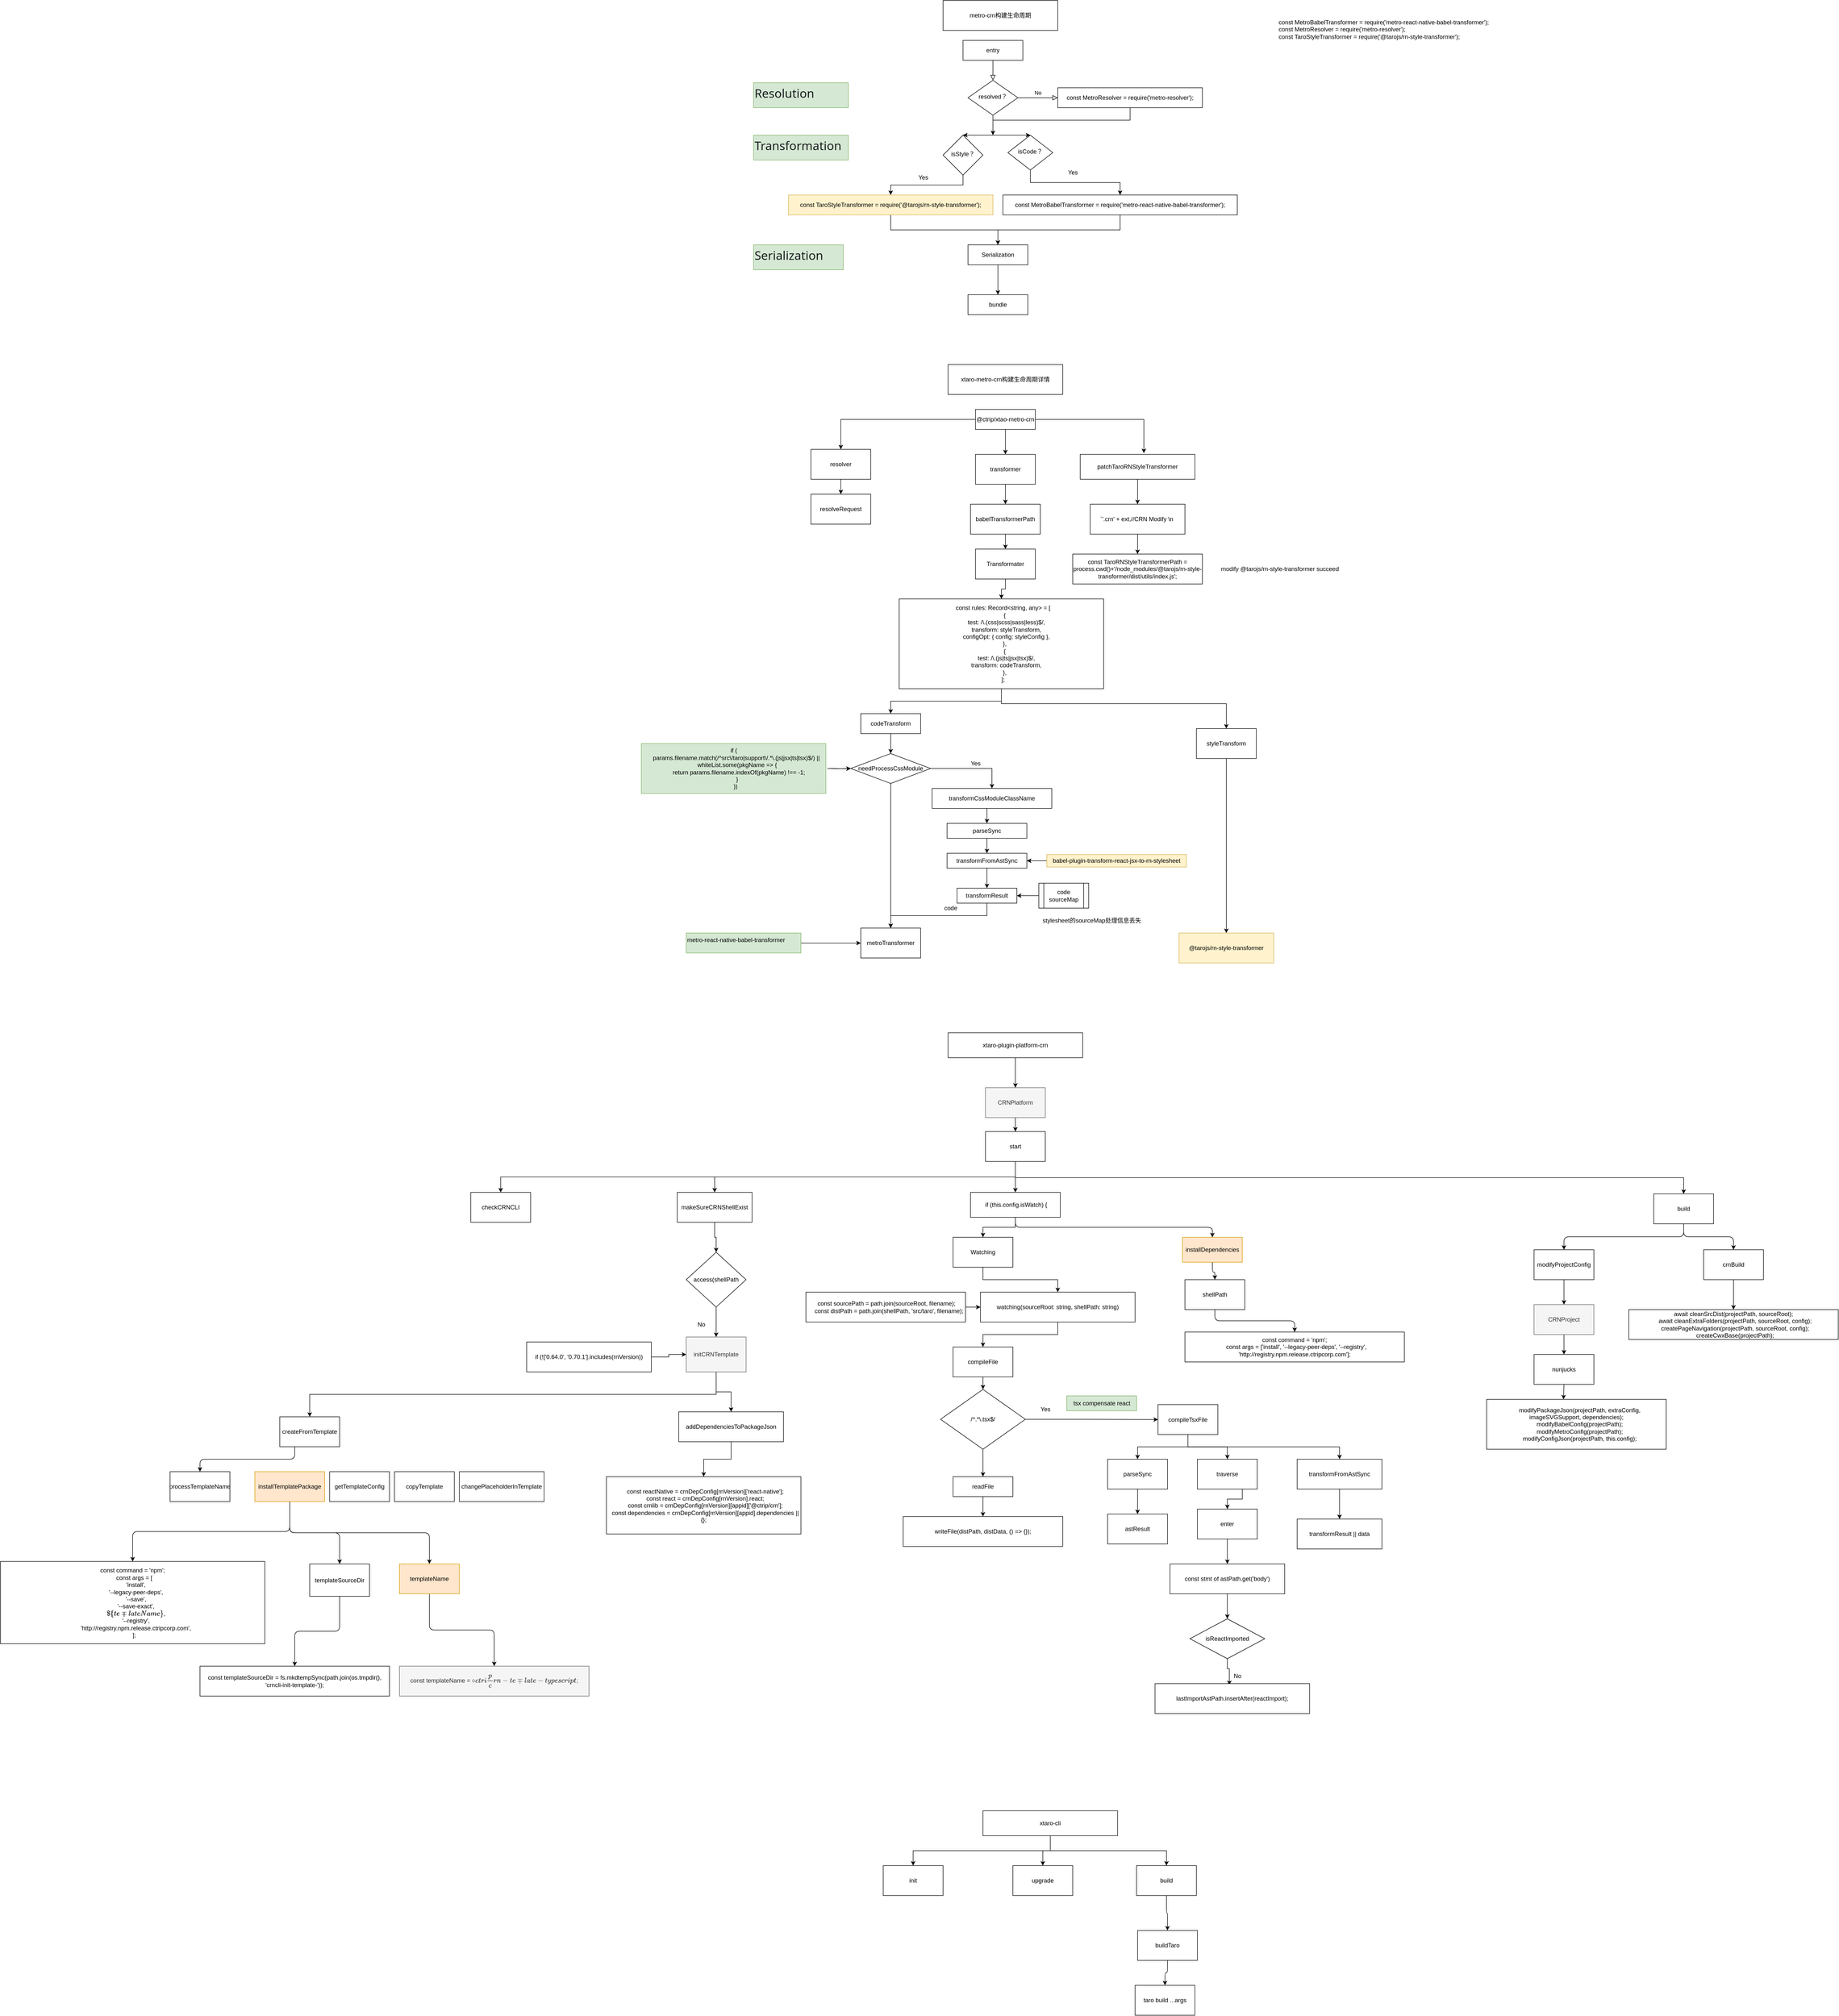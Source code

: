 <mxfile version="20.8.20" type="github">
  <diagram id="C5RBs43oDa-KdzZeNtuy" name="Page-1">
    <mxGraphModel dx="4191" dy="1020" grid="1" gridSize="10" guides="1" tooltips="1" connect="1" arrows="1" fold="1" page="1" pageScale="1" pageWidth="827" pageHeight="1169" math="0" shadow="0">
      <root>
        <mxCell id="WIyWlLk6GJQsqaUBKTNV-0" />
        <mxCell id="WIyWlLk6GJQsqaUBKTNV-1" parent="WIyWlLk6GJQsqaUBKTNV-0" />
        <mxCell id="WIyWlLk6GJQsqaUBKTNV-2" value="" style="rounded=0;html=1;jettySize=auto;orthogonalLoop=1;fontSize=11;endArrow=block;endFill=0;endSize=8;strokeWidth=1;shadow=0;labelBackgroundColor=none;edgeStyle=orthogonalEdgeStyle;" parent="WIyWlLk6GJQsqaUBKTNV-1" source="WIyWlLk6GJQsqaUBKTNV-3" target="WIyWlLk6GJQsqaUBKTNV-6" edge="1">
          <mxGeometry relative="1" as="geometry" />
        </mxCell>
        <mxCell id="WIyWlLk6GJQsqaUBKTNV-3" value="entry" style="rounded=0;whiteSpace=wrap;html=1;fontSize=12;glass=0;strokeWidth=1;shadow=0;" parent="WIyWlLk6GJQsqaUBKTNV-1" vertex="1">
          <mxGeometry x="160" y="90" width="120" height="40" as="geometry" />
        </mxCell>
        <mxCell id="WIyWlLk6GJQsqaUBKTNV-5" value="No" style="edgeStyle=orthogonalEdgeStyle;rounded=0;html=1;jettySize=auto;orthogonalLoop=1;fontSize=11;endArrow=block;endFill=0;endSize=8;strokeWidth=1;shadow=0;labelBackgroundColor=none;" parent="WIyWlLk6GJQsqaUBKTNV-1" source="WIyWlLk6GJQsqaUBKTNV-6" target="WIyWlLk6GJQsqaUBKTNV-7" edge="1">
          <mxGeometry y="10" relative="1" as="geometry">
            <mxPoint as="offset" />
          </mxGeometry>
        </mxCell>
        <mxCell id="yk6-KxCTzFVwfwhHIDTs-6" style="edgeStyle=orthogonalEdgeStyle;rounded=0;orthogonalLoop=1;jettySize=auto;html=1;exitX=0.5;exitY=1;exitDx=0;exitDy=0;entryX=0.5;entryY=0;entryDx=0;entryDy=0;" parent="WIyWlLk6GJQsqaUBKTNV-1" source="WIyWlLk6GJQsqaUBKTNV-6" target="yk6-KxCTzFVwfwhHIDTs-2" edge="1">
          <mxGeometry relative="1" as="geometry">
            <Array as="points">
              <mxPoint x="220" y="280" />
            </Array>
          </mxGeometry>
        </mxCell>
        <mxCell id="yk6-KxCTzFVwfwhHIDTs-7" style="edgeStyle=orthogonalEdgeStyle;rounded=0;orthogonalLoop=1;jettySize=auto;html=1;exitX=0.5;exitY=1;exitDx=0;exitDy=0;entryX=0.5;entryY=0;entryDx=0;entryDy=0;" parent="WIyWlLk6GJQsqaUBKTNV-1" source="WIyWlLk6GJQsqaUBKTNV-6" target="WIyWlLk6GJQsqaUBKTNV-10" edge="1">
          <mxGeometry relative="1" as="geometry">
            <Array as="points">
              <mxPoint x="220" y="280" />
            </Array>
          </mxGeometry>
        </mxCell>
        <mxCell id="WIyWlLk6GJQsqaUBKTNV-6" value="resolved？" style="rhombus;whiteSpace=wrap;html=1;shadow=0;fontFamily=Helvetica;fontSize=12;align=center;strokeWidth=1;spacing=6;spacingTop=-4;rounded=0;" parent="WIyWlLk6GJQsqaUBKTNV-1" vertex="1">
          <mxGeometry x="170" y="170" width="100" height="70" as="geometry" />
        </mxCell>
        <mxCell id="-5bS65-Dsn9UAwPCuVP0-116" style="edgeStyle=orthogonalEdgeStyle;rounded=0;orthogonalLoop=1;jettySize=auto;html=1;exitX=0.5;exitY=1;exitDx=0;exitDy=0;" parent="WIyWlLk6GJQsqaUBKTNV-1" source="WIyWlLk6GJQsqaUBKTNV-7" edge="1">
          <mxGeometry relative="1" as="geometry">
            <mxPoint x="220" y="280" as="targetPoint" />
            <Array as="points">
              <mxPoint x="495" y="250" />
              <mxPoint x="220" y="250" />
            </Array>
          </mxGeometry>
        </mxCell>
        <mxCell id="WIyWlLk6GJQsqaUBKTNV-7" value="const MetroResolver = require(&#39;metro-resolver&#39;);" style="rounded=0;whiteSpace=wrap;html=1;fontSize=12;glass=0;strokeWidth=1;shadow=0;" parent="WIyWlLk6GJQsqaUBKTNV-1" vertex="1">
          <mxGeometry x="350" y="185" width="290" height="40" as="geometry" />
        </mxCell>
        <mxCell id="yk6-KxCTzFVwfwhHIDTs-12" style="edgeStyle=orthogonalEdgeStyle;rounded=0;orthogonalLoop=1;jettySize=auto;html=1;exitX=0.5;exitY=1;exitDx=0;exitDy=0;" parent="WIyWlLk6GJQsqaUBKTNV-1" source="WIyWlLk6GJQsqaUBKTNV-10" target="WIyWlLk6GJQsqaUBKTNV-12" edge="1">
          <mxGeometry relative="1" as="geometry" />
        </mxCell>
        <mxCell id="WIyWlLk6GJQsqaUBKTNV-10" value="isCode？" style="rhombus;whiteSpace=wrap;html=1;shadow=0;fontFamily=Helvetica;fontSize=12;align=center;strokeWidth=1;spacing=6;spacingTop=-4;rounded=0;" parent="WIyWlLk6GJQsqaUBKTNV-1" vertex="1">
          <mxGeometry x="250" y="280" width="90" height="70" as="geometry" />
        </mxCell>
        <mxCell id="yk6-KxCTzFVwfwhHIDTs-22" style="edgeStyle=orthogonalEdgeStyle;rounded=0;orthogonalLoop=1;jettySize=auto;html=1;exitX=0.5;exitY=1;exitDx=0;exitDy=0;entryX=0.5;entryY=0;entryDx=0;entryDy=0;" parent="WIyWlLk6GJQsqaUBKTNV-1" source="WIyWlLk6GJQsqaUBKTNV-11" target="yk6-KxCTzFVwfwhHIDTs-19" edge="1">
          <mxGeometry relative="1" as="geometry" />
        </mxCell>
        <mxCell id="WIyWlLk6GJQsqaUBKTNV-11" value="Serialization" style="rounded=0;whiteSpace=wrap;html=1;fontSize=12;glass=0;strokeWidth=1;shadow=0;" parent="WIyWlLk6GJQsqaUBKTNV-1" vertex="1">
          <mxGeometry x="170" y="500" width="120" height="40" as="geometry" />
        </mxCell>
        <mxCell id="yk6-KxCTzFVwfwhHIDTs-23" style="edgeStyle=orthogonalEdgeStyle;rounded=0;orthogonalLoop=1;jettySize=auto;html=1;exitX=0.5;exitY=1;exitDx=0;exitDy=0;entryX=0.5;entryY=0;entryDx=0;entryDy=0;" parent="WIyWlLk6GJQsqaUBKTNV-1" source="WIyWlLk6GJQsqaUBKTNV-12" target="WIyWlLk6GJQsqaUBKTNV-11" edge="1">
          <mxGeometry relative="1" as="geometry" />
        </mxCell>
        <mxCell id="WIyWlLk6GJQsqaUBKTNV-12" value="&lt;meta charset=&quot;utf-8&quot;&gt;&lt;span style=&quot;color: rgb(0, 0, 0); font-family: Helvetica; font-size: 12px; font-style: normal; font-variant-ligatures: normal; font-variant-caps: normal; font-weight: 400; letter-spacing: normal; orphans: 2; text-align: left; text-indent: 0px; text-transform: none; widows: 2; word-spacing: 0px; -webkit-text-stroke-width: 0px; background-color: rgb(251, 251, 251); text-decoration-thickness: initial; text-decoration-style: initial; text-decoration-color: initial; float: none; display: inline !important;&quot;&gt;const MetroBabelTransformer = require(&#39;metro-react-native-babel-transformer&#39;);&lt;/span&gt;&lt;br style=&quot;border-color: var(--border-color); color: rgb(0, 0, 0); font-family: Helvetica; font-size: 12px; font-style: normal; font-variant-ligatures: normal; font-variant-caps: normal; font-weight: 400; letter-spacing: normal; orphans: 2; text-align: left; text-indent: 0px; text-transform: none; widows: 2; word-spacing: 0px; -webkit-text-stroke-width: 0px; background-color: rgb(251, 251, 251); text-decoration-thickness: initial; text-decoration-style: initial; text-decoration-color: initial;&quot;&gt;" style="rounded=0;whiteSpace=wrap;html=1;fontSize=12;glass=0;strokeWidth=1;shadow=0;" parent="WIyWlLk6GJQsqaUBKTNV-1" vertex="1">
          <mxGeometry x="240" y="400" width="470" height="40" as="geometry" />
        </mxCell>
        <mxCell id="5LdNp1swamGVDtRg0BKm-34" value="metro-crn构建生命周期" style="rounded=0;whiteSpace=wrap;html=1;" parent="WIyWlLk6GJQsqaUBKTNV-1" vertex="1">
          <mxGeometry x="120" y="10" width="230" height="60" as="geometry" />
        </mxCell>
        <mxCell id="yk6-KxCTzFVwfwhHIDTs-0" value="const MetroBabelTransformer = require(&#39;metro-react-native-babel-transformer&#39;);&#xa;const MetroResolver = require(&#39;metro-resolver&#39;);&#xa;const TaroStyleTransformer = require(&#39;@tarojs/rn-style-transformer&#39;);" style="text;whiteSpace=wrap;html=1;rounded=0;" parent="WIyWlLk6GJQsqaUBKTNV-1" vertex="1">
          <mxGeometry x="791" y="40" width="450" height="70" as="geometry" />
        </mxCell>
        <mxCell id="yk6-KxCTzFVwfwhHIDTs-20" style="edgeStyle=orthogonalEdgeStyle;rounded=0;orthogonalLoop=1;jettySize=auto;html=1;exitX=0.5;exitY=1;exitDx=0;exitDy=0;entryX=0.5;entryY=0;entryDx=0;entryDy=0;" parent="WIyWlLk6GJQsqaUBKTNV-1" source="yk6-KxCTzFVwfwhHIDTs-1" target="WIyWlLk6GJQsqaUBKTNV-11" edge="1">
          <mxGeometry relative="1" as="geometry">
            <Array as="points">
              <mxPoint x="15" y="470" />
              <mxPoint x="230" y="470" />
            </Array>
          </mxGeometry>
        </mxCell>
        <mxCell id="yk6-KxCTzFVwfwhHIDTs-1" value="const TaroStyleTransformer = require(&#39;@tarojs/rn-style-transformer&#39;);" style="rounded=0;whiteSpace=wrap;html=1;fontSize=12;glass=0;strokeWidth=1;shadow=0;fillColor=#fff2cc;strokeColor=#d6b656;" parent="WIyWlLk6GJQsqaUBKTNV-1" vertex="1">
          <mxGeometry x="-190" y="400" width="410" height="40" as="geometry" />
        </mxCell>
        <mxCell id="yk6-KxCTzFVwfwhHIDTs-15" style="edgeStyle=orthogonalEdgeStyle;rounded=0;orthogonalLoop=1;jettySize=auto;html=1;exitX=0.5;exitY=1;exitDx=0;exitDy=0;entryX=0.5;entryY=0;entryDx=0;entryDy=0;" parent="WIyWlLk6GJQsqaUBKTNV-1" source="yk6-KxCTzFVwfwhHIDTs-2" target="yk6-KxCTzFVwfwhHIDTs-1" edge="1">
          <mxGeometry relative="1" as="geometry" />
        </mxCell>
        <mxCell id="yk6-KxCTzFVwfwhHIDTs-2" value="isStyle？" style="rhombus;whiteSpace=wrap;html=1;shadow=0;fontFamily=Helvetica;fontSize=12;align=center;strokeWidth=1;spacing=6;spacingTop=-4;rounded=0;" parent="WIyWlLk6GJQsqaUBKTNV-1" vertex="1">
          <mxGeometry x="120" y="280" width="80" height="80" as="geometry" />
        </mxCell>
        <mxCell id="yk6-KxCTzFVwfwhHIDTs-8" value="Yes" style="text;html=1;align=center;verticalAlign=middle;resizable=0;points=[];autosize=1;strokeColor=none;fillColor=none;rounded=0;" parent="WIyWlLk6GJQsqaUBKTNV-1" vertex="1">
          <mxGeometry x="60" y="350" width="40" height="30" as="geometry" />
        </mxCell>
        <mxCell id="yk6-KxCTzFVwfwhHIDTs-10" value="Yes" style="text;html=1;align=center;verticalAlign=middle;resizable=0;points=[];autosize=1;strokeColor=none;fillColor=none;rounded=0;" parent="WIyWlLk6GJQsqaUBKTNV-1" vertex="1">
          <mxGeometry x="360" y="340" width="40" height="30" as="geometry" />
        </mxCell>
        <mxCell id="yk6-KxCTzFVwfwhHIDTs-16" value="&lt;span style=&quot;box-sizing: border-box; font-size: var(--ifm-h3-font-size); scroll-margin-top: calc(var(--ifm-navbar-height) + 0.5rem); --ifm-h3-font-size: 1.5rem; letter-spacing: normal; orphans: 2; text-indent: 0px; text-transform: none; widows: 2; word-spacing: 0px; -webkit-text-stroke-width: 0px; color: rgb(28, 30, 33); font-family: system-ui, -apple-system, &amp;quot;Segoe UI&amp;quot;, Roboto, Ubuntu, Cantarell, &amp;quot;Noto Sans&amp;quot;, sans-serif, system-ui, &amp;quot;Segoe UI&amp;quot;, Helvetica, Arial, sans-serif, &amp;quot;Apple Color Emoji&amp;quot;, &amp;quot;Segoe UI Emoji&amp;quot;, &amp;quot;Segoe UI Symbol&amp;quot;; font-variant-caps: normal; font-variant-ligatures: normal; line-height: var(--ifm-heading-line-height);&quot;&gt;Resolution&lt;/span&gt;" style="text;whiteSpace=wrap;html=1;fillColor=#d5e8d4;strokeColor=#82b366;rounded=0;" parent="WIyWlLk6GJQsqaUBKTNV-1" vertex="1">
          <mxGeometry x="-260" y="175" width="190" height="50" as="geometry" />
        </mxCell>
        <mxCell id="yk6-KxCTzFVwfwhHIDTs-17" value="&lt;span style=&quot;box-sizing: border-box; font-size: var(--ifm-h3-font-size); scroll-margin-top: calc(var(--ifm-navbar-height) + 0.5rem); --ifm-h3-font-size: 1.5rem; letter-spacing: normal; orphans: 2; text-indent: 0px; text-transform: none; widows: 2; word-spacing: 0px; -webkit-text-stroke-width: 0px; color: rgb(28, 30, 33); font-family: system-ui, -apple-system, &amp;quot;Segoe UI&amp;quot;, Roboto, Ubuntu, Cantarell, &amp;quot;Noto Sans&amp;quot;, sans-serif, system-ui, &amp;quot;Segoe UI&amp;quot;, Helvetica, Arial, sans-serif, &amp;quot;Apple Color Emoji&amp;quot;, &amp;quot;Segoe UI Emoji&amp;quot;, &amp;quot;Segoe UI Symbol&amp;quot;; font-variant-caps: normal; font-variant-ligatures: normal; line-height: var(--ifm-heading-line-height);&quot;&gt;Transformation&lt;/span&gt;" style="text;whiteSpace=wrap;html=1;fillColor=#d5e8d4;strokeColor=#82b366;rounded=0;" parent="WIyWlLk6GJQsqaUBKTNV-1" vertex="1">
          <mxGeometry x="-260" y="280" width="190" height="50" as="geometry" />
        </mxCell>
        <mxCell id="yk6-KxCTzFVwfwhHIDTs-18" value="&lt;span style=&quot;box-sizing: border-box; font-size: var(--ifm-h3-font-size); scroll-margin-top: calc(var(--ifm-navbar-height) + 0.5rem); --ifm-h3-font-size: 1.5rem; letter-spacing: normal; orphans: 2; text-indent: 0px; text-transform: none; widows: 2; word-spacing: 0px; -webkit-text-stroke-width: 0px; color: rgb(28, 30, 33); font-family: system-ui, -apple-system, &amp;quot;Segoe UI&amp;quot;, Roboto, Ubuntu, Cantarell, &amp;quot;Noto Sans&amp;quot;, sans-serif, system-ui, &amp;quot;Segoe UI&amp;quot;, Helvetica, Arial, sans-serif, &amp;quot;Apple Color Emoji&amp;quot;, &amp;quot;Segoe UI Emoji&amp;quot;, &amp;quot;Segoe UI Symbol&amp;quot;; font-variant-caps: normal; font-variant-ligatures: normal; line-height: var(--ifm-heading-line-height);&quot;&gt;Serialization&lt;/span&gt;" style="text;whiteSpace=wrap;html=1;fillColor=#d5e8d4;strokeColor=#82b366;rounded=0;" parent="WIyWlLk6GJQsqaUBKTNV-1" vertex="1">
          <mxGeometry x="-260" y="500" width="180" height="50" as="geometry" />
        </mxCell>
        <mxCell id="yk6-KxCTzFVwfwhHIDTs-19" value="bundle" style="rounded=0;whiteSpace=wrap;html=1;fontSize=12;glass=0;strokeWidth=1;shadow=0;" parent="WIyWlLk6GJQsqaUBKTNV-1" vertex="1">
          <mxGeometry x="170" y="600" width="120" height="40" as="geometry" />
        </mxCell>
        <mxCell id="-5bS65-Dsn9UAwPCuVP0-53" value="" style="edgeStyle=orthogonalEdgeStyle;rounded=0;orthogonalLoop=1;jettySize=auto;html=1;" parent="WIyWlLk6GJQsqaUBKTNV-1" target="-5bS65-Dsn9UAwPCuVP0-16" edge="1">
          <mxGeometry relative="1" as="geometry">
            <mxPoint x="-112" y="1550" as="sourcePoint" />
          </mxGeometry>
        </mxCell>
        <mxCell id="-5bS65-Dsn9UAwPCuVP0-61" value="" style="edgeStyle=orthogonalEdgeStyle;rounded=0;orthogonalLoop=1;jettySize=auto;html=1;" parent="WIyWlLk6GJQsqaUBKTNV-1" target="-5bS65-Dsn9UAwPCuVP0-16" edge="1">
          <mxGeometry relative="1" as="geometry">
            <mxPoint x="-105" y="1550" as="sourcePoint" />
          </mxGeometry>
        </mxCell>
        <mxCell id="-5bS65-Dsn9UAwPCuVP0-0" value="&lt;div&gt;if (&lt;/div&gt;&lt;div&gt;&amp;nbsp; &amp;nbsp; params.filename.match(/^src\/taro|support\/.*\.(js|jsx|ts|tsx)$/) ||&amp;nbsp;&lt;/div&gt;&lt;div&gt;&amp;nbsp; &amp;nbsp; whiteList.some(pkgName =&amp;gt; {&lt;/div&gt;&lt;div&gt;&amp;nbsp; &amp;nbsp; &amp;nbsp; return params.filename.indexOf(pkgName) !== -1;&lt;/div&gt;&lt;div&gt;&amp;nbsp; &amp;nbsp; }&lt;/div&gt;&lt;div&gt;&amp;nbsp; ))&lt;/div&gt;" style="text;html=1;align=center;verticalAlign=middle;resizable=0;points=[];autosize=1;strokeColor=#82b366;fillColor=#d5e8d4;rounded=0;" parent="WIyWlLk6GJQsqaUBKTNV-1" vertex="1">
          <mxGeometry x="-485" y="1500" width="370" height="100" as="geometry" />
        </mxCell>
        <mxCell id="-5bS65-Dsn9UAwPCuVP0-6" style="edgeStyle=orthogonalEdgeStyle;rounded=0;orthogonalLoop=1;jettySize=auto;html=1;exitX=0.5;exitY=1;exitDx=0;exitDy=0;entryX=0.5;entryY=0;entryDx=0;entryDy=0;" parent="WIyWlLk6GJQsqaUBKTNV-1" source="-5bS65-Dsn9UAwPCuVP0-1" target="-5bS65-Dsn9UAwPCuVP0-5" edge="1">
          <mxGeometry relative="1" as="geometry" />
        </mxCell>
        <mxCell id="-5bS65-Dsn9UAwPCuVP0-1" value="transformCssModuleClassName" style="whiteSpace=wrap;html=1;rounded=0;" parent="WIyWlLk6GJQsqaUBKTNV-1" vertex="1">
          <mxGeometry x="98" y="1590" width="240" height="40" as="geometry" />
        </mxCell>
        <mxCell id="-5bS65-Dsn9UAwPCuVP0-58" value="" style="edgeStyle=orthogonalEdgeStyle;rounded=0;orthogonalLoop=1;jettySize=auto;html=1;" parent="WIyWlLk6GJQsqaUBKTNV-1" source="-5bS65-Dsn9UAwPCuVP0-2" target="-5bS65-Dsn9UAwPCuVP0-4" edge="1">
          <mxGeometry relative="1" as="geometry" />
        </mxCell>
        <mxCell id="-5bS65-Dsn9UAwPCuVP0-2" value="babel-plugin-transform-react-jsx-to-rn-stylesheet" style="whiteSpace=wrap;html=1;fillColor=#fff2cc;strokeColor=#d6b656;rounded=0;" parent="WIyWlLk6GJQsqaUBKTNV-1" vertex="1">
          <mxGeometry x="328" y="1722.5" width="280" height="25" as="geometry" />
        </mxCell>
        <mxCell id="-5bS65-Dsn9UAwPCuVP0-11" style="edgeStyle=orthogonalEdgeStyle;rounded=0;orthogonalLoop=1;jettySize=auto;html=1;exitX=0.5;exitY=1;exitDx=0;exitDy=0;entryX=0.5;entryY=0;entryDx=0;entryDy=0;" parent="WIyWlLk6GJQsqaUBKTNV-1" source="-5bS65-Dsn9UAwPCuVP0-4" target="-5bS65-Dsn9UAwPCuVP0-10" edge="1">
          <mxGeometry relative="1" as="geometry" />
        </mxCell>
        <mxCell id="-5bS65-Dsn9UAwPCuVP0-4" value="transformFromAstSync" style="whiteSpace=wrap;html=1;rounded=0;" parent="WIyWlLk6GJQsqaUBKTNV-1" vertex="1">
          <mxGeometry x="128" y="1720" width="160" height="30" as="geometry" />
        </mxCell>
        <mxCell id="-5bS65-Dsn9UAwPCuVP0-7" style="edgeStyle=orthogonalEdgeStyle;rounded=0;orthogonalLoop=1;jettySize=auto;html=1;exitX=0.5;exitY=1;exitDx=0;exitDy=0;entryX=0.5;entryY=0;entryDx=0;entryDy=0;" parent="WIyWlLk6GJQsqaUBKTNV-1" source="-5bS65-Dsn9UAwPCuVP0-5" target="-5bS65-Dsn9UAwPCuVP0-4" edge="1">
          <mxGeometry relative="1" as="geometry" />
        </mxCell>
        <mxCell id="-5bS65-Dsn9UAwPCuVP0-5" value="parseSync" style="whiteSpace=wrap;html=1;rounded=0;" parent="WIyWlLk6GJQsqaUBKTNV-1" vertex="1">
          <mxGeometry x="128" y="1660" width="160" height="30" as="geometry" />
        </mxCell>
        <mxCell id="-5bS65-Dsn9UAwPCuVP0-23" style="edgeStyle=orthogonalEdgeStyle;rounded=0;orthogonalLoop=1;jettySize=auto;html=1;exitX=0.5;exitY=1;exitDx=0;exitDy=0;entryX=0.5;entryY=0;entryDx=0;entryDy=0;" parent="WIyWlLk6GJQsqaUBKTNV-1" source="-5bS65-Dsn9UAwPCuVP0-10" target="-5bS65-Dsn9UAwPCuVP0-20" edge="1">
          <mxGeometry relative="1" as="geometry" />
        </mxCell>
        <mxCell id="-5bS65-Dsn9UAwPCuVP0-10" value="transformResult" style="whiteSpace=wrap;html=1;rounded=0;" parent="WIyWlLk6GJQsqaUBKTNV-1" vertex="1">
          <mxGeometry x="148" y="1790" width="120" height="30" as="geometry" />
        </mxCell>
        <mxCell id="-5bS65-Dsn9UAwPCuVP0-13" value="" style="edgeStyle=orthogonalEdgeStyle;rounded=0;orthogonalLoop=1;jettySize=auto;html=1;" parent="WIyWlLk6GJQsqaUBKTNV-1" source="-5bS65-Dsn9UAwPCuVP0-12" target="-5bS65-Dsn9UAwPCuVP0-10" edge="1">
          <mxGeometry relative="1" as="geometry" />
        </mxCell>
        <mxCell id="-5bS65-Dsn9UAwPCuVP0-12" value="code&lt;br&gt;sourceMap" style="shape=process;whiteSpace=wrap;html=1;backgroundOutline=1;rounded=0;" parent="WIyWlLk6GJQsqaUBKTNV-1" vertex="1">
          <mxGeometry x="312" y="1780" width="100" height="50" as="geometry" />
        </mxCell>
        <mxCell id="-5bS65-Dsn9UAwPCuVP0-17" style="edgeStyle=orthogonalEdgeStyle;rounded=0;orthogonalLoop=1;jettySize=auto;html=1;exitX=0.5;exitY=1;exitDx=0;exitDy=0;entryX=0.5;entryY=0;entryDx=0;entryDy=0;" parent="WIyWlLk6GJQsqaUBKTNV-1" source="-5bS65-Dsn9UAwPCuVP0-15" target="-5bS65-Dsn9UAwPCuVP0-16" edge="1">
          <mxGeometry relative="1" as="geometry" />
        </mxCell>
        <mxCell id="-5bS65-Dsn9UAwPCuVP0-15" value="codeTransform" style="whiteSpace=wrap;html=1;rounded=0;" parent="WIyWlLk6GJQsqaUBKTNV-1" vertex="1">
          <mxGeometry x="-45" y="1440" width="120" height="40" as="geometry" />
        </mxCell>
        <mxCell id="-5bS65-Dsn9UAwPCuVP0-19" style="edgeStyle=orthogonalEdgeStyle;rounded=0;orthogonalLoop=1;jettySize=auto;html=1;exitX=1;exitY=0.5;exitDx=0;exitDy=0;entryX=0.5;entryY=0;entryDx=0;entryDy=0;" parent="WIyWlLk6GJQsqaUBKTNV-1" source="-5bS65-Dsn9UAwPCuVP0-16" target="-5bS65-Dsn9UAwPCuVP0-1" edge="1">
          <mxGeometry relative="1" as="geometry" />
        </mxCell>
        <mxCell id="-5bS65-Dsn9UAwPCuVP0-22" style="edgeStyle=orthogonalEdgeStyle;rounded=0;orthogonalLoop=1;jettySize=auto;html=1;exitX=0.5;exitY=1;exitDx=0;exitDy=0;entryX=0.5;entryY=0;entryDx=0;entryDy=0;" parent="WIyWlLk6GJQsqaUBKTNV-1" source="-5bS65-Dsn9UAwPCuVP0-16" target="-5bS65-Dsn9UAwPCuVP0-20" edge="1">
          <mxGeometry relative="1" as="geometry" />
        </mxCell>
        <mxCell id="-5bS65-Dsn9UAwPCuVP0-16" value="needProcessCssModule&lt;br&gt;" style="rhombus;whiteSpace=wrap;html=1;rounded=0;" parent="WIyWlLk6GJQsqaUBKTNV-1" vertex="1">
          <mxGeometry x="-65" y="1520" width="160" height="60" as="geometry" />
        </mxCell>
        <mxCell id="-5bS65-Dsn9UAwPCuVP0-20" value="metroTransformer" style="whiteSpace=wrap;html=1;rounded=0;" parent="WIyWlLk6GJQsqaUBKTNV-1" vertex="1">
          <mxGeometry x="-45" y="1870" width="120" height="60" as="geometry" />
        </mxCell>
        <mxCell id="-5bS65-Dsn9UAwPCuVP0-21" value="Yes" style="text;html=1;align=center;verticalAlign=middle;resizable=0;points=[];autosize=1;strokeColor=none;fillColor=none;rounded=0;" parent="WIyWlLk6GJQsqaUBKTNV-1" vertex="1">
          <mxGeometry x="165" y="1525" width="40" height="30" as="geometry" />
        </mxCell>
        <mxCell id="-5bS65-Dsn9UAwPCuVP0-24" value="code" style="text;html=1;align=center;verticalAlign=middle;resizable=0;points=[];autosize=1;strokeColor=none;fillColor=none;rounded=0;" parent="WIyWlLk6GJQsqaUBKTNV-1" vertex="1">
          <mxGeometry x="110" y="1815" width="50" height="30" as="geometry" />
        </mxCell>
        <mxCell id="-5bS65-Dsn9UAwPCuVP0-25" value="stylesheet的sourceMap处理信息丢失" style="text;html=1;align=center;verticalAlign=middle;resizable=0;points=[];autosize=1;strokeColor=none;fillColor=none;rounded=0;" parent="WIyWlLk6GJQsqaUBKTNV-1" vertex="1">
          <mxGeometry x="308" y="1840" width="220" height="30" as="geometry" />
        </mxCell>
        <mxCell id="-5bS65-Dsn9UAwPCuVP0-54" style="edgeStyle=orthogonalEdgeStyle;rounded=0;orthogonalLoop=1;jettySize=auto;html=1;entryX=0;entryY=0.5;entryDx=0;entryDy=0;" parent="WIyWlLk6GJQsqaUBKTNV-1" source="-5bS65-Dsn9UAwPCuVP0-26" target="-5bS65-Dsn9UAwPCuVP0-20" edge="1">
          <mxGeometry relative="1" as="geometry" />
        </mxCell>
        <mxCell id="-5bS65-Dsn9UAwPCuVP0-26" value="metro-react-native-babel-transformer" style="text;whiteSpace=wrap;html=1;fillColor=#d5e8d4;strokeColor=#82b366;rounded=0;" parent="WIyWlLk6GJQsqaUBKTNV-1" vertex="1">
          <mxGeometry x="-395" y="1880" width="230" height="40" as="geometry" />
        </mxCell>
        <mxCell id="-5bS65-Dsn9UAwPCuVP0-35" style="edgeStyle=orthogonalEdgeStyle;rounded=0;orthogonalLoop=1;jettySize=auto;html=1;entryX=0.5;entryY=0;entryDx=0;entryDy=0;" parent="WIyWlLk6GJQsqaUBKTNV-1" source="-5bS65-Dsn9UAwPCuVP0-27" target="-5bS65-Dsn9UAwPCuVP0-28" edge="1">
          <mxGeometry relative="1" as="geometry" />
        </mxCell>
        <mxCell id="-5bS65-Dsn9UAwPCuVP0-36" style="edgeStyle=orthogonalEdgeStyle;rounded=0;orthogonalLoop=1;jettySize=auto;html=1;entryX=0.5;entryY=0;entryDx=0;entryDy=0;" parent="WIyWlLk6GJQsqaUBKTNV-1" source="-5bS65-Dsn9UAwPCuVP0-27" target="-5bS65-Dsn9UAwPCuVP0-29" edge="1">
          <mxGeometry relative="1" as="geometry" />
        </mxCell>
        <mxCell id="-5bS65-Dsn9UAwPCuVP0-42" style="edgeStyle=orthogonalEdgeStyle;rounded=0;orthogonalLoop=1;jettySize=auto;html=1;exitX=1;exitY=0.5;exitDx=0;exitDy=0;entryX=0.555;entryY=-0.048;entryDx=0;entryDy=0;entryPerimeter=0;" parent="WIyWlLk6GJQsqaUBKTNV-1" source="-5bS65-Dsn9UAwPCuVP0-27" target="-5bS65-Dsn9UAwPCuVP0-41" edge="1">
          <mxGeometry relative="1" as="geometry" />
        </mxCell>
        <mxCell id="-5bS65-Dsn9UAwPCuVP0-27" value="@ctrip/xtao-metro-crn" style="whiteSpace=wrap;html=1;rounded=0;" parent="WIyWlLk6GJQsqaUBKTNV-1" vertex="1">
          <mxGeometry x="185" y="830" width="120" height="40" as="geometry" />
        </mxCell>
        <mxCell id="-5bS65-Dsn9UAwPCuVP0-32" value="" style="edgeStyle=orthogonalEdgeStyle;rounded=0;orthogonalLoop=1;jettySize=auto;html=1;" parent="WIyWlLk6GJQsqaUBKTNV-1" source="-5bS65-Dsn9UAwPCuVP0-28" target="-5bS65-Dsn9UAwPCuVP0-31" edge="1">
          <mxGeometry relative="1" as="geometry" />
        </mxCell>
        <mxCell id="-5bS65-Dsn9UAwPCuVP0-28" value="resolver" style="whiteSpace=wrap;html=1;rounded=0;" parent="WIyWlLk6GJQsqaUBKTNV-1" vertex="1">
          <mxGeometry x="-145" y="910" width="120" height="60" as="geometry" />
        </mxCell>
        <mxCell id="-5bS65-Dsn9UAwPCuVP0-34" style="edgeStyle=orthogonalEdgeStyle;rounded=0;orthogonalLoop=1;jettySize=auto;html=1;exitX=0.5;exitY=1;exitDx=0;exitDy=0;entryX=0.5;entryY=0;entryDx=0;entryDy=0;" parent="WIyWlLk6GJQsqaUBKTNV-1" source="-5bS65-Dsn9UAwPCuVP0-29" target="-5bS65-Dsn9UAwPCuVP0-33" edge="1">
          <mxGeometry relative="1" as="geometry" />
        </mxCell>
        <mxCell id="-5bS65-Dsn9UAwPCuVP0-29" value="transformer" style="whiteSpace=wrap;html=1;rounded=0;" parent="WIyWlLk6GJQsqaUBKTNV-1" vertex="1">
          <mxGeometry x="185" y="920" width="120" height="60" as="geometry" />
        </mxCell>
        <mxCell id="-5bS65-Dsn9UAwPCuVP0-31" value="resolveRequest" style="whiteSpace=wrap;html=1;rounded=0;" parent="WIyWlLk6GJQsqaUBKTNV-1" vertex="1">
          <mxGeometry x="-145" y="1000" width="120" height="60" as="geometry" />
        </mxCell>
        <mxCell id="-5bS65-Dsn9UAwPCuVP0-50" style="edgeStyle=orthogonalEdgeStyle;rounded=0;orthogonalLoop=1;jettySize=auto;html=1;exitX=0.5;exitY=1;exitDx=0;exitDy=0;entryX=0.5;entryY=0;entryDx=0;entryDy=0;" parent="WIyWlLk6GJQsqaUBKTNV-1" source="-5bS65-Dsn9UAwPCuVP0-33" target="-5bS65-Dsn9UAwPCuVP0-37" edge="1">
          <mxGeometry relative="1" as="geometry" />
        </mxCell>
        <mxCell id="-5bS65-Dsn9UAwPCuVP0-33" value="babelTransformerPath" style="whiteSpace=wrap;html=1;rounded=0;" parent="WIyWlLk6GJQsqaUBKTNV-1" vertex="1">
          <mxGeometry x="175" y="1020" width="140" height="60" as="geometry" />
        </mxCell>
        <mxCell id="-5bS65-Dsn9UAwPCuVP0-51" value="" style="edgeStyle=orthogonalEdgeStyle;rounded=0;orthogonalLoop=1;jettySize=auto;html=1;" parent="WIyWlLk6GJQsqaUBKTNV-1" source="-5bS65-Dsn9UAwPCuVP0-37" target="-5bS65-Dsn9UAwPCuVP0-49" edge="1">
          <mxGeometry relative="1" as="geometry" />
        </mxCell>
        <mxCell id="-5bS65-Dsn9UAwPCuVP0-37" value="Transformater" style="whiteSpace=wrap;html=1;rounded=0;" parent="WIyWlLk6GJQsqaUBKTNV-1" vertex="1">
          <mxGeometry x="185" y="1110" width="120" height="60" as="geometry" />
        </mxCell>
        <mxCell id="-5bS65-Dsn9UAwPCuVP0-46" value="" style="edgeStyle=orthogonalEdgeStyle;rounded=0;orthogonalLoop=1;jettySize=auto;html=1;" parent="WIyWlLk6GJQsqaUBKTNV-1" source="-5bS65-Dsn9UAwPCuVP0-41" target="-5bS65-Dsn9UAwPCuVP0-44" edge="1">
          <mxGeometry relative="1" as="geometry" />
        </mxCell>
        <mxCell id="-5bS65-Dsn9UAwPCuVP0-41" value="patchTaroRNStyleTransformer" style="whiteSpace=wrap;html=1;rounded=0;" parent="WIyWlLk6GJQsqaUBKTNV-1" vertex="1">
          <mxGeometry x="395" y="920" width="230" height="50" as="geometry" />
        </mxCell>
        <mxCell id="-5bS65-Dsn9UAwPCuVP0-47" value="" style="edgeStyle=orthogonalEdgeStyle;rounded=0;orthogonalLoop=1;jettySize=auto;html=1;" parent="WIyWlLk6GJQsqaUBKTNV-1" source="-5bS65-Dsn9UAwPCuVP0-44" target="-5bS65-Dsn9UAwPCuVP0-45" edge="1">
          <mxGeometry relative="1" as="geometry" />
        </mxCell>
        <mxCell id="-5bS65-Dsn9UAwPCuVP0-44" value="`&#39;.crn&#39; + ext,//CRN Modify \n&amp;nbsp;" style="whiteSpace=wrap;html=1;rounded=0;" parent="WIyWlLk6GJQsqaUBKTNV-1" vertex="1">
          <mxGeometry x="415" y="1020" width="190" height="60" as="geometry" />
        </mxCell>
        <mxCell id="-5bS65-Dsn9UAwPCuVP0-45" value="const TaroRNStyleTransformerPath = process.cwd()+&#39;/node_modules/@tarojs/rn-style-transformer/dist/utils/index.js&#39;;" style="whiteSpace=wrap;html=1;rounded=0;" parent="WIyWlLk6GJQsqaUBKTNV-1" vertex="1">
          <mxGeometry x="380" y="1120" width="260" height="60" as="geometry" />
        </mxCell>
        <mxCell id="-5bS65-Dsn9UAwPCuVP0-48" value="modify @tarojs/rn-style-transformer succeed" style="text;html=1;align=center;verticalAlign=middle;resizable=0;points=[];autosize=1;strokeColor=none;fillColor=none;rounded=0;" parent="WIyWlLk6GJQsqaUBKTNV-1" vertex="1">
          <mxGeometry x="665" y="1135" width="260" height="30" as="geometry" />
        </mxCell>
        <mxCell id="-5bS65-Dsn9UAwPCuVP0-62" style="edgeStyle=orthogonalEdgeStyle;rounded=0;orthogonalLoop=1;jettySize=auto;html=1;exitX=0.5;exitY=1;exitDx=0;exitDy=0;entryX=0.5;entryY=0;entryDx=0;entryDy=0;" parent="WIyWlLk6GJQsqaUBKTNV-1" source="-5bS65-Dsn9UAwPCuVP0-49" target="-5bS65-Dsn9UAwPCuVP0-52" edge="1">
          <mxGeometry relative="1" as="geometry">
            <Array as="points">
              <mxPoint x="237" y="1420" />
              <mxPoint x="688" y="1420" />
            </Array>
          </mxGeometry>
        </mxCell>
        <mxCell id="-5bS65-Dsn9UAwPCuVP0-63" style="edgeStyle=orthogonalEdgeStyle;rounded=0;orthogonalLoop=1;jettySize=auto;html=1;exitX=0.5;exitY=1;exitDx=0;exitDy=0;entryX=0.5;entryY=0;entryDx=0;entryDy=0;" parent="WIyWlLk6GJQsqaUBKTNV-1" source="-5bS65-Dsn9UAwPCuVP0-49" target="-5bS65-Dsn9UAwPCuVP0-15" edge="1">
          <mxGeometry relative="1" as="geometry" />
        </mxCell>
        <mxCell id="-5bS65-Dsn9UAwPCuVP0-49" value="&lt;div&gt;&amp;nbsp; const rules: Record&amp;lt;string, any&amp;gt; = [&lt;/div&gt;&lt;div&gt;&amp;nbsp; &amp;nbsp; {&lt;/div&gt;&lt;div&gt;&amp;nbsp; &amp;nbsp; &amp;nbsp; test: /\.(css|scss|sass|less)$/,&lt;/div&gt;&lt;div&gt;&amp;nbsp; &amp;nbsp; &amp;nbsp; transform: styleTransform,&lt;/div&gt;&lt;div&gt;&amp;nbsp; &amp;nbsp; &amp;nbsp; configOpt: { config: styleConfig },&lt;/div&gt;&lt;div&gt;&amp;nbsp; &amp;nbsp; },&lt;/div&gt;&lt;div&gt;&amp;nbsp; &amp;nbsp; {&lt;/div&gt;&lt;div&gt;&amp;nbsp; &amp;nbsp; &amp;nbsp; test: /\.(js|ts|jsx|tsx)$/,&lt;/div&gt;&lt;div&gt;&amp;nbsp; &amp;nbsp; &amp;nbsp; transform: codeTransform,&lt;/div&gt;&lt;div&gt;&amp;nbsp; &amp;nbsp; },&lt;/div&gt;&lt;div&gt;&amp;nbsp; ];&lt;/div&gt;" style="whiteSpace=wrap;html=1;rounded=0;" parent="WIyWlLk6GJQsqaUBKTNV-1" vertex="1">
          <mxGeometry x="32" y="1210" width="410" height="180" as="geometry" />
        </mxCell>
        <mxCell id="-5bS65-Dsn9UAwPCuVP0-60" style="edgeStyle=orthogonalEdgeStyle;rounded=0;orthogonalLoop=1;jettySize=auto;html=1;exitX=0.5;exitY=1;exitDx=0;exitDy=0;" parent="WIyWlLk6GJQsqaUBKTNV-1" source="-5bS65-Dsn9UAwPCuVP0-52" target="-5bS65-Dsn9UAwPCuVP0-59" edge="1">
          <mxGeometry relative="1" as="geometry" />
        </mxCell>
        <mxCell id="-5bS65-Dsn9UAwPCuVP0-52" value="styleTransform" style="whiteSpace=wrap;html=1;rounded=0;" parent="WIyWlLk6GJQsqaUBKTNV-1" vertex="1">
          <mxGeometry x="628" y="1470" width="120" height="60" as="geometry" />
        </mxCell>
        <mxCell id="-5bS65-Dsn9UAwPCuVP0-59" value="@tarojs/rn-style-transformer" style="whiteSpace=wrap;html=1;fillColor=#fff2cc;strokeColor=#d6b656;rounded=0;" parent="WIyWlLk6GJQsqaUBKTNV-1" vertex="1">
          <mxGeometry x="593" y="1880" width="190" height="60" as="geometry" />
        </mxCell>
        <mxCell id="-5bS65-Dsn9UAwPCuVP0-115" value="xtaro-metro-crn构建生命周期详情" style="rounded=0;whiteSpace=wrap;html=1;" parent="WIyWlLk6GJQsqaUBKTNV-1" vertex="1">
          <mxGeometry x="130" y="740" width="230" height="60" as="geometry" />
        </mxCell>
        <mxCell id="-5bS65-Dsn9UAwPCuVP0-205" style="edgeStyle=orthogonalEdgeStyle;orthogonalLoop=1;jettySize=auto;html=1;exitX=0.5;exitY=1;exitDx=0;exitDy=0;entryX=0.5;entryY=0;entryDx=0;entryDy=0;" parent="WIyWlLk6GJQsqaUBKTNV-1" source="-5bS65-Dsn9UAwPCuVP0-117" target="-5bS65-Dsn9UAwPCuVP0-161" edge="1">
          <mxGeometry relative="1" as="geometry" />
        </mxCell>
        <mxCell id="-5bS65-Dsn9UAwPCuVP0-117" value="xtaro-plugin-platform-crn" style="whiteSpace=wrap;html=1;rounded=0;" parent="WIyWlLk6GJQsqaUBKTNV-1" vertex="1">
          <mxGeometry x="130" y="2080" width="270" height="50" as="geometry" />
        </mxCell>
        <mxCell id="-5bS65-Dsn9UAwPCuVP0-121" value="" style="edgeStyle=orthogonalEdgeStyle;rounded=0;orthogonalLoop=1;jettySize=auto;html=1;" parent="WIyWlLk6GJQsqaUBKTNV-1" source="-5bS65-Dsn9UAwPCuVP0-118" target="-5bS65-Dsn9UAwPCuVP0-120" edge="1">
          <mxGeometry relative="1" as="geometry" />
        </mxCell>
        <mxCell id="-5bS65-Dsn9UAwPCuVP0-118" value="Watching" style="whiteSpace=wrap;html=1;rounded=0;" parent="WIyWlLk6GJQsqaUBKTNV-1" vertex="1">
          <mxGeometry x="140" y="2490" width="120" height="60" as="geometry" />
        </mxCell>
        <mxCell id="-5bS65-Dsn9UAwPCuVP0-125" value="" style="edgeStyle=orthogonalEdgeStyle;rounded=0;orthogonalLoop=1;jettySize=auto;html=1;" parent="WIyWlLk6GJQsqaUBKTNV-1" source="-5bS65-Dsn9UAwPCuVP0-120" target="-5bS65-Dsn9UAwPCuVP0-123" edge="1">
          <mxGeometry relative="1" as="geometry" />
        </mxCell>
        <mxCell id="-5bS65-Dsn9UAwPCuVP0-120" value="watching(sourceRoot: string, shellPath: string)" style="whiteSpace=wrap;html=1;rounded=0;" parent="WIyWlLk6GJQsqaUBKTNV-1" vertex="1">
          <mxGeometry x="195" y="2600" width="310" height="60" as="geometry" />
        </mxCell>
        <mxCell id="-5bS65-Dsn9UAwPCuVP0-124" value="" style="edgeStyle=orthogonalEdgeStyle;rounded=0;orthogonalLoop=1;jettySize=auto;html=1;" parent="WIyWlLk6GJQsqaUBKTNV-1" source="-5bS65-Dsn9UAwPCuVP0-122" target="-5bS65-Dsn9UAwPCuVP0-120" edge="1">
          <mxGeometry relative="1" as="geometry" />
        </mxCell>
        <mxCell id="-5bS65-Dsn9UAwPCuVP0-122" value="&lt;div&gt;&amp;nbsp;const sourcePath = path.join(sourceRoot, filename);&lt;/div&gt;&lt;div&gt;&amp;nbsp; &amp;nbsp; const distPath = path.join(shellPath, &#39;src/taro&#39;, filename);&lt;/div&gt;" style="whiteSpace=wrap;html=1;rounded=0;" parent="WIyWlLk6GJQsqaUBKTNV-1" vertex="1">
          <mxGeometry x="-155" y="2600" width="320" height="60" as="geometry" />
        </mxCell>
        <mxCell id="-5bS65-Dsn9UAwPCuVP0-130" value="" style="edgeStyle=orthogonalEdgeStyle;rounded=0;orthogonalLoop=1;jettySize=auto;html=1;" parent="WIyWlLk6GJQsqaUBKTNV-1" source="-5bS65-Dsn9UAwPCuVP0-123" target="-5bS65-Dsn9UAwPCuVP0-126" edge="1">
          <mxGeometry relative="1" as="geometry" />
        </mxCell>
        <mxCell id="-5bS65-Dsn9UAwPCuVP0-123" value="compileFile" style="whiteSpace=wrap;html=1;rounded=0;" parent="WIyWlLk6GJQsqaUBKTNV-1" vertex="1">
          <mxGeometry x="140" y="2710" width="120" height="60" as="geometry" />
        </mxCell>
        <mxCell id="-5bS65-Dsn9UAwPCuVP0-128" value="" style="edgeStyle=orthogonalEdgeStyle;rounded=0;orthogonalLoop=1;jettySize=auto;html=1;" parent="WIyWlLk6GJQsqaUBKTNV-1" source="-5bS65-Dsn9UAwPCuVP0-126" target="-5bS65-Dsn9UAwPCuVP0-127" edge="1">
          <mxGeometry relative="1" as="geometry" />
        </mxCell>
        <mxCell id="-5bS65-Dsn9UAwPCuVP0-133" value="" style="edgeStyle=orthogonalEdgeStyle;rounded=0;orthogonalLoop=1;jettySize=auto;html=1;" parent="WIyWlLk6GJQsqaUBKTNV-1" source="-5bS65-Dsn9UAwPCuVP0-126" target="-5bS65-Dsn9UAwPCuVP0-131" edge="1">
          <mxGeometry relative="1" as="geometry" />
        </mxCell>
        <mxCell id="-5bS65-Dsn9UAwPCuVP0-126" value="/^.*\.tsx$/" style="rhombus;whiteSpace=wrap;html=1;rounded=0;" parent="WIyWlLk6GJQsqaUBKTNV-1" vertex="1">
          <mxGeometry x="115" y="2795" width="170" height="120" as="geometry" />
        </mxCell>
        <mxCell id="-5bS65-Dsn9UAwPCuVP0-152" style="edgeStyle=orthogonalEdgeStyle;rounded=0;orthogonalLoop=1;jettySize=auto;html=1;exitX=0.5;exitY=1;exitDx=0;exitDy=0;entryX=0.5;entryY=0;entryDx=0;entryDy=0;" parent="WIyWlLk6GJQsqaUBKTNV-1" source="-5bS65-Dsn9UAwPCuVP0-127" target="-5bS65-Dsn9UAwPCuVP0-135" edge="1">
          <mxGeometry relative="1" as="geometry" />
        </mxCell>
        <mxCell id="-5bS65-Dsn9UAwPCuVP0-153" style="edgeStyle=orthogonalEdgeStyle;rounded=0;orthogonalLoop=1;jettySize=auto;html=1;exitX=0.5;exitY=1;exitDx=0;exitDy=0;entryX=0.5;entryY=0;entryDx=0;entryDy=0;" parent="WIyWlLk6GJQsqaUBKTNV-1" source="-5bS65-Dsn9UAwPCuVP0-127" target="-5bS65-Dsn9UAwPCuVP0-138" edge="1">
          <mxGeometry relative="1" as="geometry" />
        </mxCell>
        <mxCell id="-5bS65-Dsn9UAwPCuVP0-155" style="edgeStyle=orthogonalEdgeStyle;rounded=0;orthogonalLoop=1;jettySize=auto;html=1;exitX=0.5;exitY=1;exitDx=0;exitDy=0;entryX=0.5;entryY=0;entryDx=0;entryDy=0;" parent="WIyWlLk6GJQsqaUBKTNV-1" source="-5bS65-Dsn9UAwPCuVP0-127" target="-5bS65-Dsn9UAwPCuVP0-136" edge="1">
          <mxGeometry relative="1" as="geometry" />
        </mxCell>
        <mxCell id="-5bS65-Dsn9UAwPCuVP0-127" value="compileTsxFile" style="whiteSpace=wrap;html=1;rounded=0;" parent="WIyWlLk6GJQsqaUBKTNV-1" vertex="1">
          <mxGeometry x="551" y="2825.5" width="120" height="60" as="geometry" />
        </mxCell>
        <mxCell id="-5bS65-Dsn9UAwPCuVP0-129" value="Yes" style="text;html=1;align=center;verticalAlign=middle;resizable=0;points=[];autosize=1;strokeColor=none;fillColor=none;rounded=0;" parent="WIyWlLk6GJQsqaUBKTNV-1" vertex="1">
          <mxGeometry x="305" y="2820" width="40" height="30" as="geometry" />
        </mxCell>
        <mxCell id="-5bS65-Dsn9UAwPCuVP0-134" value="" style="edgeStyle=orthogonalEdgeStyle;rounded=0;orthogonalLoop=1;jettySize=auto;html=1;" parent="WIyWlLk6GJQsqaUBKTNV-1" source="-5bS65-Dsn9UAwPCuVP0-131" target="-5bS65-Dsn9UAwPCuVP0-132" edge="1">
          <mxGeometry relative="1" as="geometry" />
        </mxCell>
        <mxCell id="-5bS65-Dsn9UAwPCuVP0-131" value="readFile" style="whiteSpace=wrap;html=1;rounded=0;" parent="WIyWlLk6GJQsqaUBKTNV-1" vertex="1">
          <mxGeometry x="140" y="2970" width="120" height="40" as="geometry" />
        </mxCell>
        <mxCell id="-5bS65-Dsn9UAwPCuVP0-132" value="writeFile(distPath, distData, () =&amp;gt; {});" style="whiteSpace=wrap;html=1;rounded=0;" parent="WIyWlLk6GJQsqaUBKTNV-1" vertex="1">
          <mxGeometry x="40" y="3050" width="320" height="60" as="geometry" />
        </mxCell>
        <mxCell id="-5bS65-Dsn9UAwPCuVP0-151" style="edgeStyle=orthogonalEdgeStyle;rounded=0;orthogonalLoop=1;jettySize=auto;html=1;exitX=0.5;exitY=1;exitDx=0;exitDy=0;entryX=0.5;entryY=0;entryDx=0;entryDy=0;" parent="WIyWlLk6GJQsqaUBKTNV-1" source="-5bS65-Dsn9UAwPCuVP0-135" target="-5bS65-Dsn9UAwPCuVP0-141" edge="1">
          <mxGeometry relative="1" as="geometry" />
        </mxCell>
        <mxCell id="-5bS65-Dsn9UAwPCuVP0-135" value="parseSync" style="whiteSpace=wrap;html=1;rounded=0;" parent="WIyWlLk6GJQsqaUBKTNV-1" vertex="1">
          <mxGeometry x="450" y="2935" width="120" height="60" as="geometry" />
        </mxCell>
        <mxCell id="-5bS65-Dsn9UAwPCuVP0-159" value="" style="edgeStyle=orthogonalEdgeStyle;rounded=0;orthogonalLoop=1;jettySize=auto;html=1;" parent="WIyWlLk6GJQsqaUBKTNV-1" source="-5bS65-Dsn9UAwPCuVP0-136" target="-5bS65-Dsn9UAwPCuVP0-156" edge="1">
          <mxGeometry relative="1" as="geometry" />
        </mxCell>
        <mxCell id="-5bS65-Dsn9UAwPCuVP0-136" value="transformFromAstSync" style="whiteSpace=wrap;html=1;rounded=0;" parent="WIyWlLk6GJQsqaUBKTNV-1" vertex="1">
          <mxGeometry x="830" y="2935" width="170" height="60" as="geometry" />
        </mxCell>
        <mxCell id="-5bS65-Dsn9UAwPCuVP0-150" style="edgeStyle=orthogonalEdgeStyle;rounded=0;orthogonalLoop=1;jettySize=auto;html=1;exitX=0.75;exitY=1;exitDx=0;exitDy=0;entryX=0.5;entryY=0;entryDx=0;entryDy=0;" parent="WIyWlLk6GJQsqaUBKTNV-1" source="-5bS65-Dsn9UAwPCuVP0-138" target="-5bS65-Dsn9UAwPCuVP0-140" edge="1">
          <mxGeometry relative="1" as="geometry" />
        </mxCell>
        <mxCell id="-5bS65-Dsn9UAwPCuVP0-138" value="traverse" style="whiteSpace=wrap;html=1;rounded=0;" parent="WIyWlLk6GJQsqaUBKTNV-1" vertex="1">
          <mxGeometry x="630" y="2935" width="120" height="60" as="geometry" />
        </mxCell>
        <mxCell id="-5bS65-Dsn9UAwPCuVP0-149" style="edgeStyle=orthogonalEdgeStyle;rounded=0;orthogonalLoop=1;jettySize=auto;html=1;exitX=0.5;exitY=1;exitDx=0;exitDy=0;" parent="WIyWlLk6GJQsqaUBKTNV-1" source="-5bS65-Dsn9UAwPCuVP0-140" target="-5bS65-Dsn9UAwPCuVP0-142" edge="1">
          <mxGeometry relative="1" as="geometry" />
        </mxCell>
        <mxCell id="-5bS65-Dsn9UAwPCuVP0-140" value="enter" style="whiteSpace=wrap;html=1;rounded=0;" parent="WIyWlLk6GJQsqaUBKTNV-1" vertex="1">
          <mxGeometry x="630" y="3035" width="120" height="60" as="geometry" />
        </mxCell>
        <mxCell id="-5bS65-Dsn9UAwPCuVP0-141" value="astResult" style="whiteSpace=wrap;html=1;rounded=0;" parent="WIyWlLk6GJQsqaUBKTNV-1" vertex="1">
          <mxGeometry x="450" y="3045" width="120" height="60" as="geometry" />
        </mxCell>
        <mxCell id="-5bS65-Dsn9UAwPCuVP0-148" style="edgeStyle=orthogonalEdgeStyle;rounded=0;orthogonalLoop=1;jettySize=auto;html=1;exitX=0.5;exitY=1;exitDx=0;exitDy=0;entryX=0.5;entryY=0;entryDx=0;entryDy=0;" parent="WIyWlLk6GJQsqaUBKTNV-1" source="-5bS65-Dsn9UAwPCuVP0-142" target="-5bS65-Dsn9UAwPCuVP0-143" edge="1">
          <mxGeometry relative="1" as="geometry" />
        </mxCell>
        <mxCell id="-5bS65-Dsn9UAwPCuVP0-142" value="const stmt of astPath.get(&#39;body&#39;)" style="whiteSpace=wrap;html=1;rounded=0;" parent="WIyWlLk6GJQsqaUBKTNV-1" vertex="1">
          <mxGeometry x="575" y="3145" width="230" height="60" as="geometry" />
        </mxCell>
        <mxCell id="-5bS65-Dsn9UAwPCuVP0-200" style="edgeStyle=orthogonalEdgeStyle;rounded=0;orthogonalLoop=1;jettySize=auto;html=1;exitX=0.5;exitY=1;exitDx=0;exitDy=0;entryX=0.1;entryY=1.1;entryDx=0;entryDy=0;entryPerimeter=0;" parent="WIyWlLk6GJQsqaUBKTNV-1" source="-5bS65-Dsn9UAwPCuVP0-143" target="-5bS65-Dsn9UAwPCuVP0-147" edge="1">
          <mxGeometry relative="1" as="geometry" />
        </mxCell>
        <mxCell id="-5bS65-Dsn9UAwPCuVP0-143" value="isReactImported" style="rhombus;whiteSpace=wrap;html=1;rounded=0;" parent="WIyWlLk6GJQsqaUBKTNV-1" vertex="1">
          <mxGeometry x="615" y="3255" width="150" height="80" as="geometry" />
        </mxCell>
        <mxCell id="-5bS65-Dsn9UAwPCuVP0-144" value="lastImportAstPath.insertAfter(reactImport);" style="whiteSpace=wrap;html=1;rounded=0;" parent="WIyWlLk6GJQsqaUBKTNV-1" vertex="1">
          <mxGeometry x="545" y="3385" width="310" height="60" as="geometry" />
        </mxCell>
        <mxCell id="-5bS65-Dsn9UAwPCuVP0-147" value="No" style="text;html=1;align=center;verticalAlign=middle;resizable=0;points=[];autosize=1;strokeColor=none;fillColor=none;rounded=0;" parent="WIyWlLk6GJQsqaUBKTNV-1" vertex="1">
          <mxGeometry x="690" y="3355" width="40" height="30" as="geometry" />
        </mxCell>
        <mxCell id="-5bS65-Dsn9UAwPCuVP0-156" value="transformResult || data" style="whiteSpace=wrap;html=1;rounded=0;" parent="WIyWlLk6GJQsqaUBKTNV-1" vertex="1">
          <mxGeometry x="830" y="3055" width="170" height="60" as="geometry" />
        </mxCell>
        <mxCell id="-5bS65-Dsn9UAwPCuVP0-160" value="tsx compensate react" style="text;html=1;align=center;verticalAlign=middle;resizable=0;points=[];autosize=1;strokeColor=#82b366;fillColor=#d5e8d4;rounded=0;" parent="WIyWlLk6GJQsqaUBKTNV-1" vertex="1">
          <mxGeometry x="368" y="2808" width="140" height="30" as="geometry" />
        </mxCell>
        <mxCell id="-5bS65-Dsn9UAwPCuVP0-206" style="edgeStyle=orthogonalEdgeStyle;orthogonalLoop=1;jettySize=auto;html=1;exitX=0.5;exitY=1;exitDx=0;exitDy=0;entryX=0.5;entryY=0;entryDx=0;entryDy=0;" parent="WIyWlLk6GJQsqaUBKTNV-1" source="-5bS65-Dsn9UAwPCuVP0-161" target="-5bS65-Dsn9UAwPCuVP0-163" edge="1">
          <mxGeometry relative="1" as="geometry" />
        </mxCell>
        <mxCell id="-5bS65-Dsn9UAwPCuVP0-161" value="CRNPlatform" style="whiteSpace=wrap;html=1;fillColor=#f5f5f5;fontColor=#333333;strokeColor=#666666;rounded=0;" parent="WIyWlLk6GJQsqaUBKTNV-1" vertex="1">
          <mxGeometry x="205" y="2190" width="120" height="60" as="geometry" />
        </mxCell>
        <mxCell id="-5bS65-Dsn9UAwPCuVP0-201" style="edgeStyle=orthogonalEdgeStyle;rounded=0;orthogonalLoop=1;jettySize=auto;html=1;exitX=0.5;exitY=1;exitDx=0;exitDy=0;entryX=0.5;entryY=0;entryDx=0;entryDy=0;" parent="WIyWlLk6GJQsqaUBKTNV-1" source="-5bS65-Dsn9UAwPCuVP0-163" target="-5bS65-Dsn9UAwPCuVP0-167" edge="1">
          <mxGeometry relative="1" as="geometry" />
        </mxCell>
        <mxCell id="-5bS65-Dsn9UAwPCuVP0-202" style="edgeStyle=orthogonalEdgeStyle;rounded=0;orthogonalLoop=1;jettySize=auto;html=1;exitX=0.5;exitY=1;exitDx=0;exitDy=0;entryX=0.5;entryY=0;entryDx=0;entryDy=0;" parent="WIyWlLk6GJQsqaUBKTNV-1" source="-5bS65-Dsn9UAwPCuVP0-163" target="-5bS65-Dsn9UAwPCuVP0-166" edge="1">
          <mxGeometry relative="1" as="geometry" />
        </mxCell>
        <mxCell id="-5bS65-Dsn9UAwPCuVP0-203" style="edgeStyle=orthogonalEdgeStyle;rounded=0;orthogonalLoop=1;jettySize=auto;html=1;exitX=0.5;exitY=1;exitDx=0;exitDy=0;" parent="WIyWlLk6GJQsqaUBKTNV-1" source="-5bS65-Dsn9UAwPCuVP0-163" target="-5bS65-Dsn9UAwPCuVP0-169" edge="1">
          <mxGeometry relative="1" as="geometry" />
        </mxCell>
        <mxCell id="-5bS65-Dsn9UAwPCuVP0-204" style="edgeStyle=orthogonalEdgeStyle;rounded=0;orthogonalLoop=1;jettySize=auto;html=1;exitX=0.5;exitY=1;exitDx=0;exitDy=0;entryX=0.5;entryY=0;entryDx=0;entryDy=0;" parent="WIyWlLk6GJQsqaUBKTNV-1" source="-5bS65-Dsn9UAwPCuVP0-163" target="-5bS65-Dsn9UAwPCuVP0-165" edge="1">
          <mxGeometry relative="1" as="geometry" />
        </mxCell>
        <mxCell id="-5bS65-Dsn9UAwPCuVP0-163" value="start" style="whiteSpace=wrap;html=1;rounded=0;" parent="WIyWlLk6GJQsqaUBKTNV-1" vertex="1">
          <mxGeometry x="205" y="2278" width="120" height="60" as="geometry" />
        </mxCell>
        <mxCell id="-5bS65-Dsn9UAwPCuVP0-231" style="edgeStyle=orthogonalEdgeStyle;orthogonalLoop=1;jettySize=auto;html=1;exitX=0.5;exitY=1;exitDx=0;exitDy=0;entryX=0.5;entryY=0;entryDx=0;entryDy=0;" parent="WIyWlLk6GJQsqaUBKTNV-1" source="-5bS65-Dsn9UAwPCuVP0-165" target="-5bS65-Dsn9UAwPCuVP0-187" edge="1">
          <mxGeometry relative="1" as="geometry" />
        </mxCell>
        <mxCell id="-5bS65-Dsn9UAwPCuVP0-232" style="edgeStyle=orthogonalEdgeStyle;orthogonalLoop=1;jettySize=auto;html=1;exitX=0.5;exitY=1;exitDx=0;exitDy=0;entryX=0.5;entryY=0;entryDx=0;entryDy=0;" parent="WIyWlLk6GJQsqaUBKTNV-1" source="-5bS65-Dsn9UAwPCuVP0-165" target="-5bS65-Dsn9UAwPCuVP0-189" edge="1">
          <mxGeometry relative="1" as="geometry" />
        </mxCell>
        <mxCell id="-5bS65-Dsn9UAwPCuVP0-165" value="build" style="whiteSpace=wrap;html=1;rounded=0;" parent="WIyWlLk6GJQsqaUBKTNV-1" vertex="1">
          <mxGeometry x="1545" y="2403" width="120" height="60" as="geometry" />
        </mxCell>
        <mxCell id="-5bS65-Dsn9UAwPCuVP0-174" style="edgeStyle=orthogonalEdgeStyle;rounded=0;orthogonalLoop=1;jettySize=auto;html=1;exitX=0.5;exitY=1;exitDx=0;exitDy=0;entryX=0.5;entryY=0;entryDx=0;entryDy=0;" parent="WIyWlLk6GJQsqaUBKTNV-1" source="-5bS65-Dsn9UAwPCuVP0-166" target="-5bS65-Dsn9UAwPCuVP0-172" edge="1">
          <mxGeometry relative="1" as="geometry" />
        </mxCell>
        <mxCell id="-5bS65-Dsn9UAwPCuVP0-166" value="makeSureCRNShellExist" style="whiteSpace=wrap;html=1;rounded=0;" parent="WIyWlLk6GJQsqaUBKTNV-1" vertex="1">
          <mxGeometry x="-413" y="2400" width="150" height="60" as="geometry" />
        </mxCell>
        <mxCell id="-5bS65-Dsn9UAwPCuVP0-168" style="edgeStyle=orthogonalEdgeStyle;rounded=0;orthogonalLoop=1;jettySize=auto;html=1;exitX=0.5;exitY=1;exitDx=0;exitDy=0;entryX=0.5;entryY=0;entryDx=0;entryDy=0;" parent="WIyWlLk6GJQsqaUBKTNV-1" source="-5bS65-Dsn9UAwPCuVP0-167" target="-5bS65-Dsn9UAwPCuVP0-118" edge="1">
          <mxGeometry relative="1" as="geometry" />
        </mxCell>
        <mxCell id="-5bS65-Dsn9UAwPCuVP0-225" style="edgeStyle=orthogonalEdgeStyle;orthogonalLoop=1;jettySize=auto;html=1;exitX=0.5;exitY=1;exitDx=0;exitDy=0;entryX=0.5;entryY=0;entryDx=0;entryDy=0;" parent="WIyWlLk6GJQsqaUBKTNV-1" source="-5bS65-Dsn9UAwPCuVP0-167" target="-5bS65-Dsn9UAwPCuVP0-224" edge="1">
          <mxGeometry relative="1" as="geometry" />
        </mxCell>
        <mxCell id="-5bS65-Dsn9UAwPCuVP0-167" value="&amp;nbsp;if (this.config.isWatch) {" style="whiteSpace=wrap;html=1;rounded=0;" parent="WIyWlLk6GJQsqaUBKTNV-1" vertex="1">
          <mxGeometry x="175" y="2400" width="180" height="50" as="geometry" />
        </mxCell>
        <mxCell id="-5bS65-Dsn9UAwPCuVP0-169" value="checkCRNCLI" style="whiteSpace=wrap;html=1;rounded=0;" parent="WIyWlLk6GJQsqaUBKTNV-1" vertex="1">
          <mxGeometry x="-827" y="2400" width="120" height="60" as="geometry" />
        </mxCell>
        <mxCell id="-5bS65-Dsn9UAwPCuVP0-175" style="edgeStyle=orthogonalEdgeStyle;rounded=0;orthogonalLoop=1;jettySize=auto;html=1;exitX=0.5;exitY=1;exitDx=0;exitDy=0;entryX=0.5;entryY=0;entryDx=0;entryDy=0;" parent="WIyWlLk6GJQsqaUBKTNV-1" source="-5bS65-Dsn9UAwPCuVP0-172" target="-5bS65-Dsn9UAwPCuVP0-173" edge="1">
          <mxGeometry relative="1" as="geometry" />
        </mxCell>
        <mxCell id="-5bS65-Dsn9UAwPCuVP0-172" value="access(shellPath" style="rhombus;whiteSpace=wrap;html=1;rounded=0;" parent="WIyWlLk6GJQsqaUBKTNV-1" vertex="1">
          <mxGeometry x="-395" y="2520" width="120" height="110" as="geometry" />
        </mxCell>
        <mxCell id="-5bS65-Dsn9UAwPCuVP0-184" style="edgeStyle=orthogonalEdgeStyle;rounded=0;orthogonalLoop=1;jettySize=auto;html=1;exitX=0.5;exitY=1;exitDx=0;exitDy=0;entryX=0.5;entryY=0;entryDx=0;entryDy=0;" parent="WIyWlLk6GJQsqaUBKTNV-1" source="-5bS65-Dsn9UAwPCuVP0-173" target="-5bS65-Dsn9UAwPCuVP0-181" edge="1">
          <mxGeometry relative="1" as="geometry" />
        </mxCell>
        <mxCell id="-5bS65-Dsn9UAwPCuVP0-185" style="edgeStyle=orthogonalEdgeStyle;rounded=0;orthogonalLoop=1;jettySize=auto;html=1;exitX=0.5;exitY=1;exitDx=0;exitDy=0;entryX=0.5;entryY=0;entryDx=0;entryDy=0;" parent="WIyWlLk6GJQsqaUBKTNV-1" source="-5bS65-Dsn9UAwPCuVP0-173" target="-5bS65-Dsn9UAwPCuVP0-182" edge="1">
          <mxGeometry relative="1" as="geometry" />
        </mxCell>
        <mxCell id="-5bS65-Dsn9UAwPCuVP0-173" value="initCRNTemplate" style="whiteSpace=wrap;html=1;fillColor=#f5f5f5;fontColor=#333333;strokeColor=#666666;rounded=0;" parent="WIyWlLk6GJQsqaUBKTNV-1" vertex="1">
          <mxGeometry x="-395" y="2690" width="120" height="70" as="geometry" />
        </mxCell>
        <mxCell id="-5bS65-Dsn9UAwPCuVP0-176" value="No" style="text;html=1;align=center;verticalAlign=middle;resizable=0;points=[];autosize=1;strokeColor=none;fillColor=none;rounded=0;" parent="WIyWlLk6GJQsqaUBKTNV-1" vertex="1">
          <mxGeometry x="-385" y="2650" width="40" height="30" as="geometry" />
        </mxCell>
        <mxCell id="-5bS65-Dsn9UAwPCuVP0-178" value="" style="edgeStyle=orthogonalEdgeStyle;rounded=0;orthogonalLoop=1;jettySize=auto;html=1;" parent="WIyWlLk6GJQsqaUBKTNV-1" source="-5bS65-Dsn9UAwPCuVP0-177" target="-5bS65-Dsn9UAwPCuVP0-173" edge="1">
          <mxGeometry relative="1" as="geometry" />
        </mxCell>
        <mxCell id="-5bS65-Dsn9UAwPCuVP0-177" value="if (![&#39;0.64.0&#39;, &#39;0.70.1&#39;].includes(rnVersion))" style="whiteSpace=wrap;html=1;rounded=0;" parent="WIyWlLk6GJQsqaUBKTNV-1" vertex="1">
          <mxGeometry x="-715" y="2700" width="250" height="60" as="geometry" />
        </mxCell>
        <mxCell id="-5bS65-Dsn9UAwPCuVP0-186" style="edgeStyle=orthogonalEdgeStyle;rounded=0;orthogonalLoop=1;jettySize=auto;html=1;exitX=0.5;exitY=1;exitDx=0;exitDy=0;" parent="WIyWlLk6GJQsqaUBKTNV-1" source="-5bS65-Dsn9UAwPCuVP0-181" target="-5bS65-Dsn9UAwPCuVP0-183" edge="1">
          <mxGeometry relative="1" as="geometry" />
        </mxCell>
        <mxCell id="-5bS65-Dsn9UAwPCuVP0-181" value="addDependenciesToPackageJson" style="whiteSpace=wrap;html=1;rounded=0;" parent="WIyWlLk6GJQsqaUBKTNV-1" vertex="1">
          <mxGeometry x="-410" y="2840" width="210" height="60" as="geometry" />
        </mxCell>
        <mxCell id="-5bS65-Dsn9UAwPCuVP0-217" style="edgeStyle=orthogonalEdgeStyle;orthogonalLoop=1;jettySize=auto;html=1;exitX=0.25;exitY=1;exitDx=0;exitDy=0;" parent="WIyWlLk6GJQsqaUBKTNV-1" source="-5bS65-Dsn9UAwPCuVP0-182" target="-5bS65-Dsn9UAwPCuVP0-216" edge="1">
          <mxGeometry relative="1" as="geometry" />
        </mxCell>
        <mxCell id="-5bS65-Dsn9UAwPCuVP0-182" value="createFromTemplate" style="whiteSpace=wrap;html=1;rounded=0;" parent="WIyWlLk6GJQsqaUBKTNV-1" vertex="1">
          <mxGeometry x="-1210" y="2850" width="120" height="60" as="geometry" />
        </mxCell>
        <mxCell id="-5bS65-Dsn9UAwPCuVP0-183" value="&lt;div&gt;&amp;nbsp; const reactNative = crnDepConfig[rnVersion][&#39;react-native&#39;];&lt;/div&gt;&lt;div&gt;&amp;nbsp; const react = crnDepConfig[rnVersion].react;&lt;/div&gt;&lt;div&gt;&amp;nbsp; const crnlib = crnDepConfig[rnVersion][appid][&#39;@ctrip/crn&#39;];&lt;/div&gt;&lt;div&gt;&amp;nbsp; const dependencies = crnDepConfig[rnVersion][appid].dependencies || {};&lt;/div&gt;" style="whiteSpace=wrap;html=1;rounded=0;" parent="WIyWlLk6GJQsqaUBKTNV-1" vertex="1">
          <mxGeometry x="-555" y="2970" width="390" height="115" as="geometry" />
        </mxCell>
        <mxCell id="-5bS65-Dsn9UAwPCuVP0-196" style="edgeStyle=orthogonalEdgeStyle;rounded=0;orthogonalLoop=1;jettySize=auto;html=1;exitX=0.5;exitY=1;exitDx=0;exitDy=0;entryX=0.5;entryY=0;entryDx=0;entryDy=0;" parent="WIyWlLk6GJQsqaUBKTNV-1" source="-5bS65-Dsn9UAwPCuVP0-187" target="-5bS65-Dsn9UAwPCuVP0-194" edge="1">
          <mxGeometry relative="1" as="geometry" />
        </mxCell>
        <mxCell id="-5bS65-Dsn9UAwPCuVP0-187" value="modifyProjectConfig" style="whiteSpace=wrap;html=1;rounded=0;" parent="WIyWlLk6GJQsqaUBKTNV-1" vertex="1">
          <mxGeometry x="1305" y="2515" width="120" height="60" as="geometry" />
        </mxCell>
        <mxCell id="-5bS65-Dsn9UAwPCuVP0-199" style="edgeStyle=orthogonalEdgeStyle;rounded=0;orthogonalLoop=1;jettySize=auto;html=1;exitX=0.5;exitY=1;exitDx=0;exitDy=0;" parent="WIyWlLk6GJQsqaUBKTNV-1" source="-5bS65-Dsn9UAwPCuVP0-189" target="-5bS65-Dsn9UAwPCuVP0-198" edge="1">
          <mxGeometry relative="1" as="geometry" />
        </mxCell>
        <mxCell id="-5bS65-Dsn9UAwPCuVP0-189" value="crnBuild" style="whiteSpace=wrap;html=1;rounded=0;" parent="WIyWlLk6GJQsqaUBKTNV-1" vertex="1">
          <mxGeometry x="1645" y="2515" width="120" height="60" as="geometry" />
        </mxCell>
        <mxCell id="-5bS65-Dsn9UAwPCuVP0-192" style="edgeStyle=orthogonalEdgeStyle;rounded=0;orthogonalLoop=1;jettySize=auto;html=1;exitX=0.5;exitY=1;exitDx=0;exitDy=0;entryX=0.428;entryY=0;entryDx=0;entryDy=0;entryPerimeter=0;" parent="WIyWlLk6GJQsqaUBKTNV-1" source="-5bS65-Dsn9UAwPCuVP0-190" target="-5bS65-Dsn9UAwPCuVP0-191" edge="1">
          <mxGeometry relative="1" as="geometry" />
        </mxCell>
        <mxCell id="-5bS65-Dsn9UAwPCuVP0-190" value="nunjucks" style="whiteSpace=wrap;html=1;rounded=0;" parent="WIyWlLk6GJQsqaUBKTNV-1" vertex="1">
          <mxGeometry x="1305" y="2725" width="120" height="60" as="geometry" />
        </mxCell>
        <mxCell id="-5bS65-Dsn9UAwPCuVP0-191" value="&lt;div&gt;&amp;nbsp; &amp;nbsp; modifyPackageJson(projectPath, extraConfig, imageSVGSupport, dependencies);&lt;/div&gt;&lt;div&gt;&amp;nbsp; &amp;nbsp; modifyBabelConfig(projectPath);&lt;/div&gt;&lt;div&gt;&amp;nbsp; &amp;nbsp; modifyMetroConfig(projectPath);&lt;/div&gt;&lt;div&gt;&amp;nbsp; &amp;nbsp; modifyConfigJson(projectPath, this.config);&lt;/div&gt;" style="whiteSpace=wrap;html=1;rounded=0;" parent="WIyWlLk6GJQsqaUBKTNV-1" vertex="1">
          <mxGeometry x="1210" y="2815" width="360" height="100" as="geometry" />
        </mxCell>
        <mxCell id="-5bS65-Dsn9UAwPCuVP0-197" style="edgeStyle=orthogonalEdgeStyle;rounded=0;orthogonalLoop=1;jettySize=auto;html=1;exitX=0.5;exitY=1;exitDx=0;exitDy=0;entryX=0.5;entryY=0;entryDx=0;entryDy=0;" parent="WIyWlLk6GJQsqaUBKTNV-1" source="-5bS65-Dsn9UAwPCuVP0-194" target="-5bS65-Dsn9UAwPCuVP0-190" edge="1">
          <mxGeometry relative="1" as="geometry" />
        </mxCell>
        <mxCell id="-5bS65-Dsn9UAwPCuVP0-194" value="CRNProject" style="whiteSpace=wrap;html=1;fillColor=#f5f5f5;fontColor=#333333;strokeColor=#666666;rounded=0;" parent="WIyWlLk6GJQsqaUBKTNV-1" vertex="1">
          <mxGeometry x="1305" y="2625" width="120" height="60" as="geometry" />
        </mxCell>
        <mxCell id="-5bS65-Dsn9UAwPCuVP0-198" value="await cleanSrcDist(projectPath, sourceRoot);&#xa;  await cleanExtraFolders(projectPath, sourceRoot, config);&#xa;  createPageNavigation(projectPath, sourceRoot, config);&#xa;  createCwxBase(projectPath);" style="whiteSpace=wrap;html=1;rounded=0;" parent="WIyWlLk6GJQsqaUBKTNV-1" vertex="1">
          <mxGeometry x="1495" y="2635" width="420" height="60" as="geometry" />
        </mxCell>
        <mxCell id="VZV4F7ubkGv9bz9GAIGh-0" value="" style="edgeStyle=orthogonalEdgeStyle;rounded=0;orthogonalLoop=1;jettySize=auto;html=1;" edge="1" parent="WIyWlLk6GJQsqaUBKTNV-1" source="-5bS65-Dsn9UAwPCuVP0-207" target="-5bS65-Dsn9UAwPCuVP0-209">
          <mxGeometry relative="1" as="geometry" />
        </mxCell>
        <mxCell id="VZV4F7ubkGv9bz9GAIGh-1" style="edgeStyle=orthogonalEdgeStyle;rounded=0;orthogonalLoop=1;jettySize=auto;html=1;exitX=0.5;exitY=1;exitDx=0;exitDy=0;" edge="1" parent="WIyWlLk6GJQsqaUBKTNV-1" source="-5bS65-Dsn9UAwPCuVP0-207" target="-5bS65-Dsn9UAwPCuVP0-208">
          <mxGeometry relative="1" as="geometry" />
        </mxCell>
        <mxCell id="VZV4F7ubkGv9bz9GAIGh-2" style="edgeStyle=orthogonalEdgeStyle;rounded=0;orthogonalLoop=1;jettySize=auto;html=1;exitX=0.5;exitY=1;exitDx=0;exitDy=0;" edge="1" parent="WIyWlLk6GJQsqaUBKTNV-1" source="-5bS65-Dsn9UAwPCuVP0-207" target="-5bS65-Dsn9UAwPCuVP0-210">
          <mxGeometry relative="1" as="geometry" />
        </mxCell>
        <mxCell id="-5bS65-Dsn9UAwPCuVP0-207" value="xtaro-cli" style="whiteSpace=wrap;html=1;rounded=0;" parent="WIyWlLk6GJQsqaUBKTNV-1" vertex="1">
          <mxGeometry x="200" y="3640" width="270" height="50" as="geometry" />
        </mxCell>
        <mxCell id="-5bS65-Dsn9UAwPCuVP0-208" value="init" style="whiteSpace=wrap;html=1;" parent="WIyWlLk6GJQsqaUBKTNV-1" vertex="1">
          <mxGeometry y="3750" width="120" height="60" as="geometry" />
        </mxCell>
        <mxCell id="-5bS65-Dsn9UAwPCuVP0-209" value="upgrade" style="whiteSpace=wrap;html=1;" parent="WIyWlLk6GJQsqaUBKTNV-1" vertex="1">
          <mxGeometry x="260" y="3750" width="120" height="60" as="geometry" />
        </mxCell>
        <mxCell id="-5bS65-Dsn9UAwPCuVP0-213" style="edgeStyle=orthogonalEdgeStyle;orthogonalLoop=1;jettySize=auto;html=1;exitX=0.5;exitY=1;exitDx=0;exitDy=0;entryX=0.5;entryY=0;entryDx=0;entryDy=0;" parent="WIyWlLk6GJQsqaUBKTNV-1" source="-5bS65-Dsn9UAwPCuVP0-210" target="-5bS65-Dsn9UAwPCuVP0-212" edge="1">
          <mxGeometry relative="1" as="geometry" />
        </mxCell>
        <mxCell id="-5bS65-Dsn9UAwPCuVP0-210" value="build" style="whiteSpace=wrap;html=1;" parent="WIyWlLk6GJQsqaUBKTNV-1" vertex="1">
          <mxGeometry x="508" y="3750" width="120" height="60" as="geometry" />
        </mxCell>
        <mxCell id="-5bS65-Dsn9UAwPCuVP0-215" style="edgeStyle=orthogonalEdgeStyle;orthogonalLoop=1;jettySize=auto;html=1;exitX=0.5;exitY=1;exitDx=0;exitDy=0;entryX=0.5;entryY=0;entryDx=0;entryDy=0;" parent="WIyWlLk6GJQsqaUBKTNV-1" source="-5bS65-Dsn9UAwPCuVP0-212" target="-5bS65-Dsn9UAwPCuVP0-214" edge="1">
          <mxGeometry relative="1" as="geometry" />
        </mxCell>
        <mxCell id="-5bS65-Dsn9UAwPCuVP0-212" value="buildTaro" style="whiteSpace=wrap;html=1;" parent="WIyWlLk6GJQsqaUBKTNV-1" vertex="1">
          <mxGeometry x="510" y="3880" width="120" height="60" as="geometry" />
        </mxCell>
        <mxCell id="-5bS65-Dsn9UAwPCuVP0-214" value="taro build ...args" style="whiteSpace=wrap;html=1;" parent="WIyWlLk6GJQsqaUBKTNV-1" vertex="1">
          <mxGeometry x="505" y="3990" width="120" height="60" as="geometry" />
        </mxCell>
        <mxCell id="-5bS65-Dsn9UAwPCuVP0-216" value="processTemplateName" style="whiteSpace=wrap;html=1;" parent="WIyWlLk6GJQsqaUBKTNV-1" vertex="1">
          <mxGeometry x="-1430" y="2960" width="120" height="60" as="geometry" />
        </mxCell>
        <mxCell id="-5bS65-Dsn9UAwPCuVP0-223" value="" style="edgeStyle=orthogonalEdgeStyle;orthogonalLoop=1;jettySize=auto;html=1;" parent="WIyWlLk6GJQsqaUBKTNV-1" source="-5bS65-Dsn9UAwPCuVP0-218" target="-5bS65-Dsn9UAwPCuVP0-222" edge="1">
          <mxGeometry relative="1" as="geometry" />
        </mxCell>
        <mxCell id="-5bS65-Dsn9UAwPCuVP0-234" style="edgeStyle=orthogonalEdgeStyle;orthogonalLoop=1;jettySize=auto;html=1;exitX=0.5;exitY=1;exitDx=0;exitDy=0;entryX=0.5;entryY=0;entryDx=0;entryDy=0;" parent="WIyWlLk6GJQsqaUBKTNV-1" source="-5bS65-Dsn9UAwPCuVP0-218" target="-5bS65-Dsn9UAwPCuVP0-233" edge="1">
          <mxGeometry relative="1" as="geometry" />
        </mxCell>
        <mxCell id="-5bS65-Dsn9UAwPCuVP0-238" style="edgeStyle=orthogonalEdgeStyle;orthogonalLoop=1;jettySize=auto;html=1;exitX=0.5;exitY=1;exitDx=0;exitDy=0;" parent="WIyWlLk6GJQsqaUBKTNV-1" source="-5bS65-Dsn9UAwPCuVP0-218" target="-5bS65-Dsn9UAwPCuVP0-237" edge="1">
          <mxGeometry relative="1" as="geometry" />
        </mxCell>
        <mxCell id="-5bS65-Dsn9UAwPCuVP0-218" value="installTemplatePackage" style="whiteSpace=wrap;html=1;fillColor=#ffe6cc;strokeColor=#d79b00;" parent="WIyWlLk6GJQsqaUBKTNV-1" vertex="1">
          <mxGeometry x="-1260" y="2960" width="140" height="60" as="geometry" />
        </mxCell>
        <mxCell id="-5bS65-Dsn9UAwPCuVP0-219" value="getTemplateConfig" style="whiteSpace=wrap;html=1;" parent="WIyWlLk6GJQsqaUBKTNV-1" vertex="1">
          <mxGeometry x="-1110" y="2960" width="120" height="60" as="geometry" />
        </mxCell>
        <mxCell id="-5bS65-Dsn9UAwPCuVP0-220" value="copyTemplate" style="whiteSpace=wrap;html=1;" parent="WIyWlLk6GJQsqaUBKTNV-1" vertex="1">
          <mxGeometry x="-980" y="2960" width="120" height="60" as="geometry" />
        </mxCell>
        <mxCell id="-5bS65-Dsn9UAwPCuVP0-221" value="changePlaceholderInTemplate" style="whiteSpace=wrap;html=1;" parent="WIyWlLk6GJQsqaUBKTNV-1" vertex="1">
          <mxGeometry x="-850" y="2960" width="170" height="60" as="geometry" />
        </mxCell>
        <mxCell id="-5bS65-Dsn9UAwPCuVP0-222" value="const command = &#39;npm&#39;;&#xa;  const args = [&#xa;    &#39;install&#39;,&#xa;    &#39;--legacy-peer-deps&#39;,&#xa;    &#39;--save&#39;,&#xa;    &#39;--save-exact&#39;,&#xa;    `${templateName}`,&#xa;    &#39;--registry&#39;,&#xa;    &#39;http://registry.npm.release.ctripcorp.com&#39;,&#xa;  ];" style="whiteSpace=wrap;html=1;" parent="WIyWlLk6GJQsqaUBKTNV-1" vertex="1">
          <mxGeometry x="-1770" y="3140" width="530" height="165" as="geometry" />
        </mxCell>
        <mxCell id="-5bS65-Dsn9UAwPCuVP0-228" value="" style="edgeStyle=orthogonalEdgeStyle;orthogonalLoop=1;jettySize=auto;html=1;" parent="WIyWlLk6GJQsqaUBKTNV-1" source="-5bS65-Dsn9UAwPCuVP0-224" target="-5bS65-Dsn9UAwPCuVP0-226" edge="1">
          <mxGeometry relative="1" as="geometry" />
        </mxCell>
        <mxCell id="-5bS65-Dsn9UAwPCuVP0-224" value="installDependencies" style="whiteSpace=wrap;html=1;fillColor=#ffe6cc;strokeColor=#d79b00;" parent="WIyWlLk6GJQsqaUBKTNV-1" vertex="1">
          <mxGeometry x="600" y="2490" width="120" height="50" as="geometry" />
        </mxCell>
        <mxCell id="-5bS65-Dsn9UAwPCuVP0-230" value="" style="edgeStyle=orthogonalEdgeStyle;orthogonalLoop=1;jettySize=auto;html=1;" parent="WIyWlLk6GJQsqaUBKTNV-1" source="-5bS65-Dsn9UAwPCuVP0-226" target="-5bS65-Dsn9UAwPCuVP0-229" edge="1">
          <mxGeometry relative="1" as="geometry" />
        </mxCell>
        <mxCell id="-5bS65-Dsn9UAwPCuVP0-226" value="shellPath" style="whiteSpace=wrap;html=1;" parent="WIyWlLk6GJQsqaUBKTNV-1" vertex="1">
          <mxGeometry x="605" y="2575" width="120" height="60" as="geometry" />
        </mxCell>
        <mxCell id="-5bS65-Dsn9UAwPCuVP0-229" value="&lt;div&gt;const command = &#39;npm&#39;;&lt;/div&gt;&lt;div&gt;&amp;nbsp; const args = [&#39;install&#39;, &#39;--legacy-peer-deps&#39;, &#39;--registry&#39;, &#39;http://registry.npm.release.ctripcorp.com&#39;];&lt;/div&gt;" style="whiteSpace=wrap;html=1;" parent="WIyWlLk6GJQsqaUBKTNV-1" vertex="1">
          <mxGeometry x="605" y="2680" width="440" height="60" as="geometry" />
        </mxCell>
        <mxCell id="-5bS65-Dsn9UAwPCuVP0-236" value="" style="edgeStyle=orthogonalEdgeStyle;orthogonalLoop=1;jettySize=auto;html=1;" parent="WIyWlLk6GJQsqaUBKTNV-1" source="-5bS65-Dsn9UAwPCuVP0-233" target="-5bS65-Dsn9UAwPCuVP0-235" edge="1">
          <mxGeometry relative="1" as="geometry" />
        </mxCell>
        <mxCell id="-5bS65-Dsn9UAwPCuVP0-233" value="templateSourceDir" style="whiteSpace=wrap;html=1;" parent="WIyWlLk6GJQsqaUBKTNV-1" vertex="1">
          <mxGeometry x="-1150" y="3145" width="120" height="65" as="geometry" />
        </mxCell>
        <mxCell id="-5bS65-Dsn9UAwPCuVP0-235" value="const templateSourceDir = fs.mkdtempSync(path.join(os.tmpdir(), &#39;crncli-init-template-&#39;));" style="whiteSpace=wrap;html=1;" parent="WIyWlLk6GJQsqaUBKTNV-1" vertex="1">
          <mxGeometry x="-1370" y="3350" width="380" height="60" as="geometry" />
        </mxCell>
        <mxCell id="-5bS65-Dsn9UAwPCuVP0-240" style="edgeStyle=orthogonalEdgeStyle;orthogonalLoop=1;jettySize=auto;html=1;exitX=0.5;exitY=1;exitDx=0;exitDy=0;" parent="WIyWlLk6GJQsqaUBKTNV-1" source="-5bS65-Dsn9UAwPCuVP0-237" target="-5bS65-Dsn9UAwPCuVP0-239" edge="1">
          <mxGeometry relative="1" as="geometry" />
        </mxCell>
        <mxCell id="-5bS65-Dsn9UAwPCuVP0-237" value="templateName" style="whiteSpace=wrap;html=1;fillColor=#ffe6cc;strokeColor=#d79b00;" parent="WIyWlLk6GJQsqaUBKTNV-1" vertex="1">
          <mxGeometry x="-970" y="3145" width="120" height="60" as="geometry" />
        </mxCell>
        <mxCell id="-5bS65-Dsn9UAwPCuVP0-239" value="const templateName = `@ctrip/crn-template-typescript`;" style="whiteSpace=wrap;html=1;fillColor=#f5f5f5;fontColor=#333333;strokeColor=#666666;" parent="WIyWlLk6GJQsqaUBKTNV-1" vertex="1">
          <mxGeometry x="-970" y="3350" width="380" height="60" as="geometry" />
        </mxCell>
      </root>
    </mxGraphModel>
  </diagram>
</mxfile>
